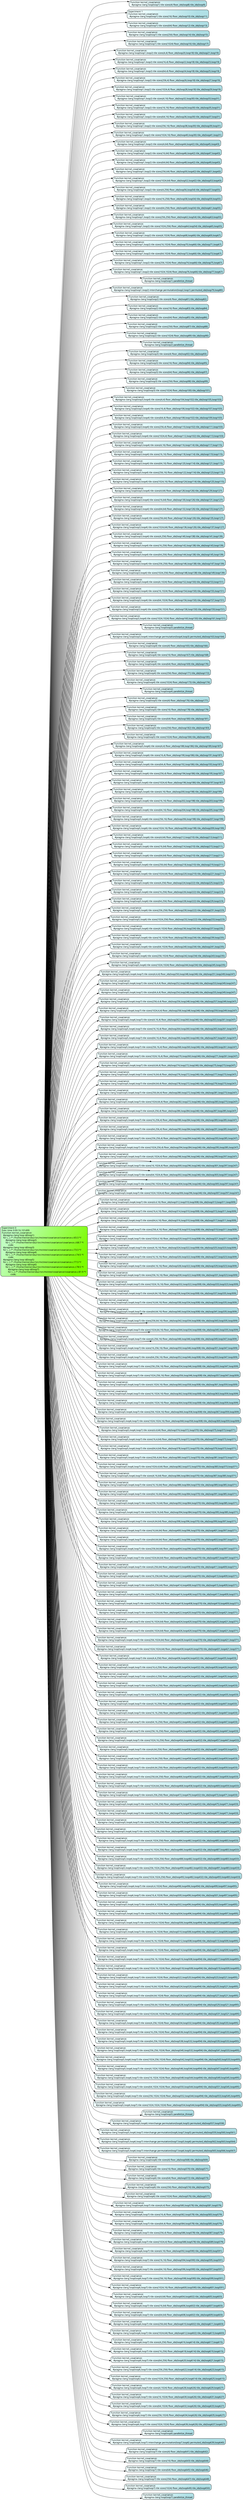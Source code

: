 digraph G {
rankdir=LR;
n140646273176528[shape=box color="grey30" penwidth=2 fillcolor="darkseagreen1:lawngreen" style="filled,rounded" gradientangle=315 fontname="Calibri Light" label="Experiment 0\lExec time 0:00:16.101499\lFunction kernel_covariance:\l  #pragma clang loop id(loop1)\l  for (...) /* //home/meinersbur/src/mctree/covariance/covariance.c:65:3 */\l      #pragma clang loop id(loop2)\l      for (...) /* //home/meinersbur/src/mctree/covariance/covariance.c:68:7 */\l          code;\l  #pragma clang loop id(loop3)\l  for (...) /* //home/meinersbur/src/mctree/covariance/covariance.c:73:3 */\l      #pragma clang loop id(loop4)\l      for (...) /* //home/meinersbur/src/mctree/covariance/covariance.c:74:5 */\l          code;\l  #pragma clang loop id(loop5)\l  for (...) /* //home/meinersbur/src/mctree/covariance/covariance.c:77:3 */\l      #pragma clang loop id(loop6)\l      for (...) /* //home/meinersbur/src/mctree/covariance/covariance.c:78:5 */\l          #pragma clang loop id(loop7)\l          for (...) /* //home/meinersbur/src/mctree/covariance/covariance.c:81:9 */\l              code;\l"];

n140646277862400[shape=box color="grey30" penwidth=2 fillcolor="azure:powderblue" style="filled,rounded" gradientangle=315 fontname="Calibri Light" label="Function kernel_covariance:\l  #pragma clang loop(loop1) tile sizes(4) floor_ids(loop8) tile_ids(loop9)\l"];
n140646273176528 -> n140646277862400;

n140646277863888[shape=box color="grey30" penwidth=2 fillcolor="azure:powderblue" style="filled,rounded" gradientangle=315 fontname="Calibri Light" label="Experiment 1\lFunction kernel_covariance:\l  #pragma clang loop(loop1) tile sizes(16) floor_ids(loop10) tile_ids(loop11)\l"];
n140646273176528 -> n140646277863888;

n140646277774496[shape=box color="grey30" penwidth=2 fillcolor="azure:powderblue" style="filled,rounded" gradientangle=315 fontname="Calibri Light" label="Function kernel_covariance:\l  #pragma clang loop(loop1) tile sizes(64) floor_ids(loop12) tile_ids(loop13)\l"];
n140646273176528 -> n140646277774496;

n140646277771520[shape=box color="grey30" penwidth=2 fillcolor="azure:powderblue" style="filled,rounded" gradientangle=315 fontname="Calibri Light" label="Function kernel_covariance:\l  #pragma clang loop(loop1) tile sizes(256) floor_ids(loop14) tile_ids(loop15)\l"];
n140646273176528 -> n140646277771520;

n140646273300320[shape=box color="grey30" penwidth=2 fillcolor="azure:powderblue" style="filled,rounded" gradientangle=315 fontname="Calibri Light" label="Function kernel_covariance:\l  #pragma clang loop(loop1) tile sizes(1024) floor_ids(loop16) tile_ids(loop17)\l"];
n140646273176528 -> n140646273300320;

n140646273299840[shape=box color="grey30" penwidth=2 fillcolor="azure:powderblue" style="filled,rounded" gradientangle=315 fontname="Calibri Light" label="Function kernel_covariance:\l  #pragma clang loop(loop1,loop2) tile sizes(4,4) floor_ids(loop20,loop18) tile_ids(loop21,loop19)\l"];
n140646273176528 -> n140646273299840;

n140646273300848[shape=box color="grey30" penwidth=2 fillcolor="azure:powderblue" style="filled,rounded" gradientangle=315 fontname="Calibri Light" label="Function kernel_covariance:\l  #pragma clang loop(loop1,loop2) tile sizes(16,4) floor_ids(loop22,loop18) tile_ids(loop23,loop19)\l"];
n140646273176528 -> n140646273300848;

n140646273300992[shape=box color="grey30" penwidth=2 fillcolor="azure:powderblue" style="filled,rounded" gradientangle=315 fontname="Calibri Light" label="Function kernel_covariance:\l  #pragma clang loop(loop1,loop2) tile sizes(64,4) floor_ids(loop24,loop18) tile_ids(loop25,loop19)\l"];
n140646273176528 -> n140646273300992;

n140646273301232[shape=box color="grey30" penwidth=2 fillcolor="azure:powderblue" style="filled,rounded" gradientangle=315 fontname="Calibri Light" label="Function kernel_covariance:\l  #pragma clang loop(loop1,loop2) tile sizes(256,4) floor_ids(loop26,loop18) tile_ids(loop27,loop19)\l"];
n140646273176528 -> n140646273301232;

n140646273301472[shape=box color="grey30" penwidth=2 fillcolor="azure:powderblue" style="filled,rounded" gradientangle=315 fontname="Calibri Light" label="Function kernel_covariance:\l  #pragma clang loop(loop1,loop2) tile sizes(1024,4) floor_ids(loop28,loop18) tile_ids(loop29,loop19)\l"];
n140646273176528 -> n140646273301472;

n140646273301856[shape=box color="grey30" penwidth=2 fillcolor="azure:powderblue" style="filled,rounded" gradientangle=315 fontname="Calibri Light" label="Function kernel_covariance:\l  #pragma clang loop(loop1,loop2) tile sizes(4,16) floor_ids(loop32,loop30) tile_ids(loop33,loop31)\l"];
n140646273176528 -> n140646273301856;

n140646273302096[shape=box color="grey30" penwidth=2 fillcolor="azure:powderblue" style="filled,rounded" gradientangle=315 fontname="Calibri Light" label="Function kernel_covariance:\l  #pragma clang loop(loop1,loop2) tile sizes(16,16) floor_ids(loop34,loop30) tile_ids(loop35,loop31)\l"];
n140646273176528 -> n140646273302096;

n140646273302336[shape=box color="grey30" penwidth=2 fillcolor="azure:powderblue" style="filled,rounded" gradientangle=315 fontname="Calibri Light" label="Function kernel_covariance:\l  #pragma clang loop(loop1,loop2) tile sizes(64,16) floor_ids(loop36,loop30) tile_ids(loop37,loop31)\l"];
n140646273176528 -> n140646273302336;

n140646251786352[shape=box color="grey30" penwidth=2 fillcolor="azure:powderblue" style="filled,rounded" gradientangle=315 fontname="Calibri Light" label="Function kernel_covariance:\l  #pragma clang loop(loop1,loop2) tile sizes(256,16) floor_ids(loop38,loop30) tile_ids(loop39,loop31)\l"];
n140646273176528 -> n140646251786352;

n140646251786592[shape=box color="grey30" penwidth=2 fillcolor="azure:powderblue" style="filled,rounded" gradientangle=315 fontname="Calibri Light" label="Function kernel_covariance:\l  #pragma clang loop(loop1,loop2) tile sizes(1024,16) floor_ids(loop40,loop30) tile_ids(loop41,loop31)\l"];
n140646273176528 -> n140646251786592;

n140646251786976[shape=box color="grey30" penwidth=2 fillcolor="azure:powderblue" style="filled,rounded" gradientangle=315 fontname="Calibri Light" label="Function kernel_covariance:\l  #pragma clang loop(loop1,loop2) tile sizes(4,64) floor_ids(loop44,loop42) tile_ids(loop45,loop43)\l"];
n140646273176528 -> n140646251786976;

n140646251787216[shape=box color="grey30" penwidth=2 fillcolor="azure:powderblue" style="filled,rounded" gradientangle=315 fontname="Calibri Light" label="Function kernel_covariance:\l  #pragma clang loop(loop1,loop2) tile sizes(16,64) floor_ids(loop46,loop42) tile_ids(loop47,loop43)\l"];
n140646273176528 -> n140646251787216;

n140646251787456[shape=box color="grey30" penwidth=2 fillcolor="azure:powderblue" style="filled,rounded" gradientangle=315 fontname="Calibri Light" label="Function kernel_covariance:\l  #pragma clang loop(loop1,loop2) tile sizes(64,64) floor_ids(loop48,loop42) tile_ids(loop49,loop43)\l"];
n140646273176528 -> n140646251787456;

n140646251787696[shape=box color="grey30" penwidth=2 fillcolor="azure:powderblue" style="filled,rounded" gradientangle=315 fontname="Calibri Light" label="Function kernel_covariance:\l  #pragma clang loop(loop1,loop2) tile sizes(256,64) floor_ids(loop50,loop42) tile_ids(loop51,loop43)\l"];
n140646273176528 -> n140646251787696;

n140646251787936[shape=box color="grey30" penwidth=2 fillcolor="azure:powderblue" style="filled,rounded" gradientangle=315 fontname="Calibri Light" label="Function kernel_covariance:\l  #pragma clang loop(loop1,loop2) tile sizes(1024,64) floor_ids(loop52,loop42) tile_ids(loop53,loop43)\l"];
n140646273176528 -> n140646251787936;

n140646251788320[shape=box color="grey30" penwidth=2 fillcolor="azure:powderblue" style="filled,rounded" gradientangle=315 fontname="Calibri Light" label="Function kernel_covariance:\l  #pragma clang loop(loop1,loop2) tile sizes(4,256) floor_ids(loop56,loop54) tile_ids(loop57,loop55)\l"];
n140646273176528 -> n140646251788320;

n140646251788560[shape=box color="grey30" penwidth=2 fillcolor="azure:powderblue" style="filled,rounded" gradientangle=315 fontname="Calibri Light" label="Function kernel_covariance:\l  #pragma clang loop(loop1,loop2) tile sizes(16,256) floor_ids(loop58,loop54) tile_ids(loop59,loop55)\l"];
n140646273176528 -> n140646251788560;

n140646251788800[shape=box color="grey30" penwidth=2 fillcolor="azure:powderblue" style="filled,rounded" gradientangle=315 fontname="Calibri Light" label="Function kernel_covariance:\l  #pragma clang loop(loop1,loop2) tile sizes(64,256) floor_ids(loop60,loop54) tile_ids(loop61,loop55)\l"];
n140646273176528 -> n140646251788800;

n140646251789040[shape=box color="grey30" penwidth=2 fillcolor="azure:powderblue" style="filled,rounded" gradientangle=315 fontname="Calibri Light" label="Function kernel_covariance:\l  #pragma clang loop(loop1,loop2) tile sizes(256,256) floor_ids(loop62,loop54) tile_ids(loop63,loop55)\l"];
n140646273176528 -> n140646251789040;

n140646251789280[shape=box color="grey30" penwidth=2 fillcolor="azure:powderblue" style="filled,rounded" gradientangle=315 fontname="Calibri Light" label="Function kernel_covariance:\l  #pragma clang loop(loop1,loop2) tile sizes(1024,256) floor_ids(loop64,loop54) tile_ids(loop65,loop55)\l"];
n140646273176528 -> n140646251789280;

n140646251789664[shape=box color="grey30" penwidth=2 fillcolor="azure:powderblue" style="filled,rounded" gradientangle=315 fontname="Calibri Light" label="Function kernel_covariance:\l  #pragma clang loop(loop1,loop2) tile sizes(4,1024) floor_ids(loop68,loop66) tile_ids(loop69,loop67)\l"];
n140646273176528 -> n140646251789664;

n140646251789904[shape=box color="grey30" penwidth=2 fillcolor="azure:powderblue" style="filled,rounded" gradientangle=315 fontname="Calibri Light" label="Function kernel_covariance:\l  #pragma clang loop(loop1,loop2) tile sizes(16,1024) floor_ids(loop70,loop66) tile_ids(loop71,loop67)\l"];
n140646273176528 -> n140646251789904;

n140646251790144[shape=box color="grey30" penwidth=2 fillcolor="azure:powderblue" style="filled,rounded" gradientangle=315 fontname="Calibri Light" label="Function kernel_covariance:\l  #pragma clang loop(loop1,loop2) tile sizes(64,1024) floor_ids(loop72,loop66) tile_ids(loop73,loop67)\l"];
n140646273176528 -> n140646251790144;

n140646251819120[shape=box color="grey30" penwidth=2 fillcolor="azure:powderblue" style="filled,rounded" gradientangle=315 fontname="Calibri Light" label="Function kernel_covariance:\l  #pragma clang loop(loop1,loop2) tile sizes(256,1024) floor_ids(loop74,loop66) tile_ids(loop75,loop67)\l"];
n140646273176528 -> n140646251819120;

n140646251819360[shape=box color="grey30" penwidth=2 fillcolor="azure:powderblue" style="filled,rounded" gradientangle=315 fontname="Calibri Light" label="Function kernel_covariance:\l  #pragma clang loop(loop1,loop2) tile sizes(1024,1024) floor_ids(loop76,loop66) tile_ids(loop77,loop67)\l"];
n140646273176528 -> n140646251819360;

n140646251819504[shape=box color="grey30" penwidth=2 fillcolor="azure:powderblue" style="filled,rounded" gradientangle=315 fontname="Calibri Light" label="Function kernel_covariance:\l  #pragma clang loop(loop1) parallelize_thread\l"];
n140646273176528 -> n140646251819504;

n140646251819840[shape=box color="grey30" penwidth=2 fillcolor="azure:powderblue" style="filled,rounded" gradientangle=315 fontname="Calibri Light" label="Function kernel_covariance:\l  #pragma clang loop(loop1,loop2) interchange permutation(loop2,loop1) permuted_ids(loop79,loop80)\l"];
n140646273176528 -> n140646251819840;

n140646251820224[shape=box color="grey30" penwidth=2 fillcolor="azure:powderblue" style="filled,rounded" gradientangle=315 fontname="Calibri Light" label="Function kernel_covariance:\l  #pragma clang loop(loop2) tile sizes(4) floor_ids(loop81) tile_ids(loop82)\l"];
n140646273176528 -> n140646251820224;

n140646251820560[shape=box color="grey30" penwidth=2 fillcolor="azure:powderblue" style="filled,rounded" gradientangle=315 fontname="Calibri Light" label="Function kernel_covariance:\l  #pragma clang loop(loop2) tile sizes(16) floor_ids(loop83) tile_ids(loop84)\l"];
n140646273176528 -> n140646251820560;

n140646251820896[shape=box color="grey30" penwidth=2 fillcolor="azure:powderblue" style="filled,rounded" gradientangle=315 fontname="Calibri Light" label="Function kernel_covariance:\l  #pragma clang loop(loop2) tile sizes(64) floor_ids(loop85) tile_ids(loop86)\l"];
n140646273176528 -> n140646251820896;

n140646251821232[shape=box color="grey30" penwidth=2 fillcolor="azure:powderblue" style="filled,rounded" gradientangle=315 fontname="Calibri Light" label="Function kernel_covariance:\l  #pragma clang loop(loop2) tile sizes(256) floor_ids(loop87) tile_ids(loop88)\l"];
n140646273176528 -> n140646251821232;

n140646251821568[shape=box color="grey30" penwidth=2 fillcolor="azure:powderblue" style="filled,rounded" gradientangle=315 fontname="Calibri Light" label="Function kernel_covariance:\l  #pragma clang loop(loop2) tile sizes(1024) floor_ids(loop89) tile_ids(loop90)\l"];
n140646273176528 -> n140646251821568;

n140646251821808[shape=box color="grey30" penwidth=2 fillcolor="azure:powderblue" style="filled,rounded" gradientangle=315 fontname="Calibri Light" label="Function kernel_covariance:\l  #pragma clang loop(loop2) parallelize_thread\l"];
n140646273176528 -> n140646251821808;

n140646251822096[shape=box color="grey30" penwidth=2 fillcolor="azure:powderblue" style="filled,rounded" gradientangle=315 fontname="Calibri Light" label="Function kernel_covariance:\l  #pragma clang loop(loop3) tile sizes(4) floor_ids(loop92) tile_ids(loop93)\l"];
n140646273176528 -> n140646251822096;

n140646251822384[shape=box color="grey30" penwidth=2 fillcolor="azure:powderblue" style="filled,rounded" gradientangle=315 fontname="Calibri Light" label="Function kernel_covariance:\l  #pragma clang loop(loop3) tile sizes(16) floor_ids(loop94) tile_ids(loop95)\l"];
n140646273176528 -> n140646251822384;

n140646251822672[shape=box color="grey30" penwidth=2 fillcolor="azure:powderblue" style="filled,rounded" gradientangle=315 fontname="Calibri Light" label="Function kernel_covariance:\l  #pragma clang loop(loop3) tile sizes(64) floor_ids(loop96) tile_ids(loop97)\l"];
n140646273176528 -> n140646251822672;

n140646251822960[shape=box color="grey30" penwidth=2 fillcolor="azure:powderblue" style="filled,rounded" gradientangle=315 fontname="Calibri Light" label="Function kernel_covariance:\l  #pragma clang loop(loop3) tile sizes(256) floor_ids(loop98) tile_ids(loop99)\l"];
n140646273176528 -> n140646251822960;

n140646251856080[shape=box color="grey30" penwidth=2 fillcolor="azure:powderblue" style="filled,rounded" gradientangle=315 fontname="Calibri Light" label="Function kernel_covariance:\l  #pragma clang loop(loop3) tile sizes(1024) floor_ids(loop100) tile_ids(loop101)\l"];
n140646273176528 -> n140646251856080;

n140646251856512[shape=box color="grey30" penwidth=2 fillcolor="azure:powderblue" style="filled,rounded" gradientangle=315 fontname="Calibri Light" label="Function kernel_covariance:\l  #pragma clang loop(loop3,loop4) tile sizes(4,4) floor_ids(loop104,loop102) tile_ids(loop105,loop103)\l"];
n140646273176528 -> n140646251856512;

n140646251856752[shape=box color="grey30" penwidth=2 fillcolor="azure:powderblue" style="filled,rounded" gradientangle=315 fontname="Calibri Light" label="Function kernel_covariance:\l  #pragma clang loop(loop3,loop4) tile sizes(16,4) floor_ids(loop106,loop102) tile_ids(loop107,loop103)\l"];
n140646273176528 -> n140646251856752;

n140646251856992[shape=box color="grey30" penwidth=2 fillcolor="azure:powderblue" style="filled,rounded" gradientangle=315 fontname="Calibri Light" label="Function kernel_covariance:\l  #pragma clang loop(loop3,loop4) tile sizes(64,4) floor_ids(loop108,loop102) tile_ids(loop109,loop103)\l"];
n140646273176528 -> n140646251856992;

n140646251857232[shape=box color="grey30" penwidth=2 fillcolor="azure:powderblue" style="filled,rounded" gradientangle=315 fontname="Calibri Light" label="Function kernel_covariance:\l  #pragma clang loop(loop3,loop4) tile sizes(256,4) floor_ids(loop110,loop102) tile_ids(loop111,loop103)\l"];
n140646273176528 -> n140646251857232;

n140646251857472[shape=box color="grey30" penwidth=2 fillcolor="azure:powderblue" style="filled,rounded" gradientangle=315 fontname="Calibri Light" label="Function kernel_covariance:\l  #pragma clang loop(loop3,loop4) tile sizes(1024,4) floor_ids(loop112,loop102) tile_ids(loop113,loop103)\l"];
n140646273176528 -> n140646251857472;

n140646251857856[shape=box color="grey30" penwidth=2 fillcolor="azure:powderblue" style="filled,rounded" gradientangle=315 fontname="Calibri Light" label="Function kernel_covariance:\l  #pragma clang loop(loop3,loop4) tile sizes(4,16) floor_ids(loop116,loop114) tile_ids(loop117,loop115)\l"];
n140646273176528 -> n140646251857856;

n140646251858096[shape=box color="grey30" penwidth=2 fillcolor="azure:powderblue" style="filled,rounded" gradientangle=315 fontname="Calibri Light" label="Function kernel_covariance:\l  #pragma clang loop(loop3,loop4) tile sizes(16,16) floor_ids(loop118,loop114) tile_ids(loop119,loop115)\l"];
n140646273176528 -> n140646251858096;

n140646251858336[shape=box color="grey30" penwidth=2 fillcolor="azure:powderblue" style="filled,rounded" gradientangle=315 fontname="Calibri Light" label="Function kernel_covariance:\l  #pragma clang loop(loop3,loop4) tile sizes(64,16) floor_ids(loop120,loop114) tile_ids(loop121,loop115)\l"];
n140646273176528 -> n140646251858336;

n140646251858576[shape=box color="grey30" penwidth=2 fillcolor="azure:powderblue" style="filled,rounded" gradientangle=315 fontname="Calibri Light" label="Function kernel_covariance:\l  #pragma clang loop(loop3,loop4) tile sizes(256,16) floor_ids(loop122,loop114) tile_ids(loop123,loop115)\l"];
n140646273176528 -> n140646251858576;

n140646251858816[shape=box color="grey30" penwidth=2 fillcolor="azure:powderblue" style="filled,rounded" gradientangle=315 fontname="Calibri Light" label="Function kernel_covariance:\l  #pragma clang loop(loop3,loop4) tile sizes(1024,16) floor_ids(loop124,loop114) tile_ids(loop125,loop115)\l"];
n140646273176528 -> n140646251858816;

n140646251859200[shape=box color="grey30" penwidth=2 fillcolor="azure:powderblue" style="filled,rounded" gradientangle=315 fontname="Calibri Light" label="Function kernel_covariance:\l  #pragma clang loop(loop3,loop4) tile sizes(4,64) floor_ids(loop128,loop126) tile_ids(loop129,loop127)\l"];
n140646273176528 -> n140646251859200;

n140646251859440[shape=box color="grey30" penwidth=2 fillcolor="azure:powderblue" style="filled,rounded" gradientangle=315 fontname="Calibri Light" label="Function kernel_covariance:\l  #pragma clang loop(loop3,loop4) tile sizes(16,64) floor_ids(loop130,loop126) tile_ids(loop131,loop127)\l"];
n140646273176528 -> n140646251859440;

n140646251859680[shape=box color="grey30" penwidth=2 fillcolor="azure:powderblue" style="filled,rounded" gradientangle=315 fontname="Calibri Light" label="Function kernel_covariance:\l  #pragma clang loop(loop3,loop4) tile sizes(64,64) floor_ids(loop132,loop126) tile_ids(loop133,loop127)\l"];
n140646273176528 -> n140646251859680;

n140646251859920[shape=box color="grey30" penwidth=2 fillcolor="azure:powderblue" style="filled,rounded" gradientangle=315 fontname="Calibri Light" label="Function kernel_covariance:\l  #pragma clang loop(loop3,loop4) tile sizes(256,64) floor_ids(loop134,loop126) tile_ids(loop135,loop127)\l"];
n140646273176528 -> n140646251859920;

n140646251880704[shape=box color="grey30" penwidth=2 fillcolor="azure:powderblue" style="filled,rounded" gradientangle=315 fontname="Calibri Light" label="Function kernel_covariance:\l  #pragma clang loop(loop3,loop4) tile sizes(1024,64) floor_ids(loop136,loop126) tile_ids(loop137,loop127)\l"];
n140646273176528 -> n140646251880704;

n140646251881088[shape=box color="grey30" penwidth=2 fillcolor="azure:powderblue" style="filled,rounded" gradientangle=315 fontname="Calibri Light" label="Function kernel_covariance:\l  #pragma clang loop(loop3,loop4) tile sizes(4,256) floor_ids(loop140,loop138) tile_ids(loop141,loop139)\l"];
n140646273176528 -> n140646251881088;

n140646251881328[shape=box color="grey30" penwidth=2 fillcolor="azure:powderblue" style="filled,rounded" gradientangle=315 fontname="Calibri Light" label="Function kernel_covariance:\l  #pragma clang loop(loop3,loop4) tile sizes(16,256) floor_ids(loop142,loop138) tile_ids(loop143,loop139)\l"];
n140646273176528 -> n140646251881328;

n140646251881568[shape=box color="grey30" penwidth=2 fillcolor="azure:powderblue" style="filled,rounded" gradientangle=315 fontname="Calibri Light" label="Function kernel_covariance:\l  #pragma clang loop(loop3,loop4) tile sizes(64,256) floor_ids(loop144,loop138) tile_ids(loop145,loop139)\l"];
n140646273176528 -> n140646251881568;

n140646251881808[shape=box color="grey30" penwidth=2 fillcolor="azure:powderblue" style="filled,rounded" gradientangle=315 fontname="Calibri Light" label="Function kernel_covariance:\l  #pragma clang loop(loop3,loop4) tile sizes(256,256) floor_ids(loop146,loop138) tile_ids(loop147,loop139)\l"];
n140646273176528 -> n140646251881808;

n140646251882048[shape=box color="grey30" penwidth=2 fillcolor="azure:powderblue" style="filled,rounded" gradientangle=315 fontname="Calibri Light" label="Function kernel_covariance:\l  #pragma clang loop(loop3,loop4) tile sizes(1024,256) floor_ids(loop148,loop138) tile_ids(loop149,loop139)\l"];
n140646273176528 -> n140646251882048;

n140646251882432[shape=box color="grey30" penwidth=2 fillcolor="azure:powderblue" style="filled,rounded" gradientangle=315 fontname="Calibri Light" label="Function kernel_covariance:\l  #pragma clang loop(loop3,loop4) tile sizes(4,1024) floor_ids(loop152,loop150) tile_ids(loop153,loop151)\l"];
n140646273176528 -> n140646251882432;

n140646251882672[shape=box color="grey30" penwidth=2 fillcolor="azure:powderblue" style="filled,rounded" gradientangle=315 fontname="Calibri Light" label="Function kernel_covariance:\l  #pragma clang loop(loop3,loop4) tile sizes(16,1024) floor_ids(loop154,loop150) tile_ids(loop155,loop151)\l"];
n140646273176528 -> n140646251882672;

n140646251882912[shape=box color="grey30" penwidth=2 fillcolor="azure:powderblue" style="filled,rounded" gradientangle=315 fontname="Calibri Light" label="Function kernel_covariance:\l  #pragma clang loop(loop3,loop4) tile sizes(64,1024) floor_ids(loop156,loop150) tile_ids(loop157,loop151)\l"];
n140646273176528 -> n140646251882912;

n140646251883152[shape=box color="grey30" penwidth=2 fillcolor="azure:powderblue" style="filled,rounded" gradientangle=315 fontname="Calibri Light" label="Function kernel_covariance:\l  #pragma clang loop(loop3,loop4) tile sizes(256,1024) floor_ids(loop158,loop150) tile_ids(loop159,loop151)\l"];
n140646273176528 -> n140646251883152;

n140646251883392[shape=box color="grey30" penwidth=2 fillcolor="azure:powderblue" style="filled,rounded" gradientangle=315 fontname="Calibri Light" label="Function kernel_covariance:\l  #pragma clang loop(loop3,loop4) tile sizes(1024,1024) floor_ids(loop160,loop150) tile_ids(loop161,loop151)\l"];
n140646273176528 -> n140646251883392;

n140646251883536[shape=box color="grey30" penwidth=2 fillcolor="azure:powderblue" style="filled,rounded" gradientangle=315 fontname="Calibri Light" label="Function kernel_covariance:\l  #pragma clang loop(loop3) parallelize_thread\l"];
n140646273176528 -> n140646251883536;

n140646251883872[shape=box color="grey30" penwidth=2 fillcolor="azure:powderblue" style="filled,rounded" gradientangle=315 fontname="Calibri Light" label="Function kernel_covariance:\l  #pragma clang loop(loop3,loop4) interchange permutation(loop4,loop3) permuted_ids(loop163,loop164)\l"];
n140646273176528 -> n140646251883872;

n140646251884256[shape=box color="grey30" penwidth=2 fillcolor="azure:powderblue" style="filled,rounded" gradientangle=315 fontname="Calibri Light" label="Function kernel_covariance:\l  #pragma clang loop(loop4) tile sizes(4) floor_ids(loop165) tile_ids(loop166)\l"];
n140646273176528 -> n140646251884256;

n140646251913328[shape=box color="grey30" penwidth=2 fillcolor="azure:powderblue" style="filled,rounded" gradientangle=315 fontname="Calibri Light" label="Function kernel_covariance:\l  #pragma clang loop(loop4) tile sizes(16) floor_ids(loop167) tile_ids(loop168)\l"];
n140646273176528 -> n140646251913328;

n140646251913664[shape=box color="grey30" penwidth=2 fillcolor="azure:powderblue" style="filled,rounded" gradientangle=315 fontname="Calibri Light" label="Function kernel_covariance:\l  #pragma clang loop(loop4) tile sizes(64) floor_ids(loop169) tile_ids(loop170)\l"];
n140646273176528 -> n140646251913664;

n140646251914000[shape=box color="grey30" penwidth=2 fillcolor="azure:powderblue" style="filled,rounded" gradientangle=315 fontname="Calibri Light" label="Function kernel_covariance:\l  #pragma clang loop(loop4) tile sizes(256) floor_ids(loop171) tile_ids(loop172)\l"];
n140646273176528 -> n140646251914000;

n140646251914336[shape=box color="grey30" penwidth=2 fillcolor="azure:powderblue" style="filled,rounded" gradientangle=315 fontname="Calibri Light" label="Function kernel_covariance:\l  #pragma clang loop(loop4) tile sizes(1024) floor_ids(loop173) tile_ids(loop174)\l"];
n140646273176528 -> n140646251914336;

n140646251914576[shape=box color="grey30" penwidth=2 fillcolor="azure:powderblue" style="filled,rounded" gradientangle=315 fontname="Calibri Light" label="Function kernel_covariance:\l  #pragma clang loop(loop4) parallelize_thread\l"];
n140646273176528 -> n140646251914576;

n140646251914864[shape=box color="grey30" penwidth=2 fillcolor="azure:powderblue" style="filled,rounded" gradientangle=315 fontname="Calibri Light" label="Function kernel_covariance:\l  #pragma clang loop(loop5) tile sizes(4) floor_ids(loop176) tile_ids(loop177)\l"];
n140646273176528 -> n140646251914864;

n140646251915152[shape=box color="grey30" penwidth=2 fillcolor="azure:powderblue" style="filled,rounded" gradientangle=315 fontname="Calibri Light" label="Function kernel_covariance:\l  #pragma clang loop(loop5) tile sizes(16) floor_ids(loop178) tile_ids(loop179)\l"];
n140646273176528 -> n140646251915152;

n140646251915440[shape=box color="grey30" penwidth=2 fillcolor="azure:powderblue" style="filled,rounded" gradientangle=315 fontname="Calibri Light" label="Function kernel_covariance:\l  #pragma clang loop(loop5) tile sizes(64) floor_ids(loop180) tile_ids(loop181)\l"];
n140646273176528 -> n140646251915440;

n140646251915728[shape=box color="grey30" penwidth=2 fillcolor="azure:powderblue" style="filled,rounded" gradientangle=315 fontname="Calibri Light" label="Function kernel_covariance:\l  #pragma clang loop(loop5) tile sizes(256) floor_ids(loop182) tile_ids(loop183)\l"];
n140646273176528 -> n140646251915728;

n140646251916016[shape=box color="grey30" penwidth=2 fillcolor="azure:powderblue" style="filled,rounded" gradientangle=315 fontname="Calibri Light" label="Function kernel_covariance:\l  #pragma clang loop(loop5) tile sizes(1024) floor_ids(loop184) tile_ids(loop185)\l"];
n140646273176528 -> n140646251916016;

n140646251916448[shape=box color="grey30" penwidth=2 fillcolor="azure:powderblue" style="filled,rounded" gradientangle=315 fontname="Calibri Light" label="Function kernel_covariance:\l  #pragma clang loop(loop5,loop6) tile sizes(4,4) floor_ids(loop188,loop186) tile_ids(loop189,loop187)\l"];
n140646273176528 -> n140646251916448;

n140646251916688[shape=box color="grey30" penwidth=2 fillcolor="azure:powderblue" style="filled,rounded" gradientangle=315 fontname="Calibri Light" label="Function kernel_covariance:\l  #pragma clang loop(loop5,loop6) tile sizes(16,4) floor_ids(loop190,loop186) tile_ids(loop191,loop187)\l"];
n140646273176528 -> n140646251916688;

n140646251916928[shape=box color="grey30" penwidth=2 fillcolor="azure:powderblue" style="filled,rounded" gradientangle=315 fontname="Calibri Light" label="Function kernel_covariance:\l  #pragma clang loop(loop5,loop6) tile sizes(64,4) floor_ids(loop192,loop186) tile_ids(loop193,loop187)\l"];
n140646273176528 -> n140646251916928;

n140646251917168[shape=box color="grey30" penwidth=2 fillcolor="azure:powderblue" style="filled,rounded" gradientangle=315 fontname="Calibri Light" label="Function kernel_covariance:\l  #pragma clang loop(loop5,loop6) tile sizes(256,4) floor_ids(loop194,loop186) tile_ids(loop195,loop187)\l"];
n140646273176528 -> n140646251917168;

n140646251946144[shape=box color="grey30" penwidth=2 fillcolor="azure:powderblue" style="filled,rounded" gradientangle=315 fontname="Calibri Light" label="Function kernel_covariance:\l  #pragma clang loop(loop5,loop6) tile sizes(1024,4) floor_ids(loop196,loop186) tile_ids(loop197,loop187)\l"];
n140646273176528 -> n140646251946144;

n140646251946528[shape=box color="grey30" penwidth=2 fillcolor="azure:powderblue" style="filled,rounded" gradientangle=315 fontname="Calibri Light" label="Function kernel_covariance:\l  #pragma clang loop(loop5,loop6) tile sizes(4,16) floor_ids(loop200,loop198) tile_ids(loop201,loop199)\l"];
n140646273176528 -> n140646251946528;

n140646251946768[shape=box color="grey30" penwidth=2 fillcolor="azure:powderblue" style="filled,rounded" gradientangle=315 fontname="Calibri Light" label="Function kernel_covariance:\l  #pragma clang loop(loop5,loop6) tile sizes(16,16) floor_ids(loop202,loop198) tile_ids(loop203,loop199)\l"];
n140646273176528 -> n140646251946768;

n140646251947008[shape=box color="grey30" penwidth=2 fillcolor="azure:powderblue" style="filled,rounded" gradientangle=315 fontname="Calibri Light" label="Function kernel_covariance:\l  #pragma clang loop(loop5,loop6) tile sizes(64,16) floor_ids(loop204,loop198) tile_ids(loop205,loop199)\l"];
n140646273176528 -> n140646251947008;

n140646251947248[shape=box color="grey30" penwidth=2 fillcolor="azure:powderblue" style="filled,rounded" gradientangle=315 fontname="Calibri Light" label="Function kernel_covariance:\l  #pragma clang loop(loop5,loop6) tile sizes(256,16) floor_ids(loop206,loop198) tile_ids(loop207,loop199)\l"];
n140646273176528 -> n140646251947248;

n140646251947488[shape=box color="grey30" penwidth=2 fillcolor="azure:powderblue" style="filled,rounded" gradientangle=315 fontname="Calibri Light" label="Function kernel_covariance:\l  #pragma clang loop(loop5,loop6) tile sizes(1024,16) floor_ids(loop208,loop198) tile_ids(loop209,loop199)\l"];
n140646273176528 -> n140646251947488;

n140646251947872[shape=box color="grey30" penwidth=2 fillcolor="azure:powderblue" style="filled,rounded" gradientangle=315 fontname="Calibri Light" label="Function kernel_covariance:\l  #pragma clang loop(loop5,loop6) tile sizes(4,64) floor_ids(loop212,loop210) tile_ids(loop213,loop211)\l"];
n140646273176528 -> n140646251947872;

n140646251948112[shape=box color="grey30" penwidth=2 fillcolor="azure:powderblue" style="filled,rounded" gradientangle=315 fontname="Calibri Light" label="Function kernel_covariance:\l  #pragma clang loop(loop5,loop6) tile sizes(16,64) floor_ids(loop214,loop210) tile_ids(loop215,loop211)\l"];
n140646273176528 -> n140646251948112;

n140646251948352[shape=box color="grey30" penwidth=2 fillcolor="azure:powderblue" style="filled,rounded" gradientangle=315 fontname="Calibri Light" label="Function kernel_covariance:\l  #pragma clang loop(loop5,loop6) tile sizes(64,64) floor_ids(loop216,loop210) tile_ids(loop217,loop211)\l"];
n140646273176528 -> n140646251948352;

n140646251948592[shape=box color="grey30" penwidth=2 fillcolor="azure:powderblue" style="filled,rounded" gradientangle=315 fontname="Calibri Light" label="Function kernel_covariance:\l  #pragma clang loop(loop5,loop6) tile sizes(256,64) floor_ids(loop218,loop210) tile_ids(loop219,loop211)\l"];
n140646273176528 -> n140646251948592;

n140646251948832[shape=box color="grey30" penwidth=2 fillcolor="azure:powderblue" style="filled,rounded" gradientangle=315 fontname="Calibri Light" label="Function kernel_covariance:\l  #pragma clang loop(loop5,loop6) tile sizes(1024,64) floor_ids(loop220,loop210) tile_ids(loop221,loop211)\l"];
n140646273176528 -> n140646251948832;

n140646251949216[shape=box color="grey30" penwidth=2 fillcolor="azure:powderblue" style="filled,rounded" gradientangle=315 fontname="Calibri Light" label="Function kernel_covariance:\l  #pragma clang loop(loop5,loop6) tile sizes(4,256) floor_ids(loop224,loop222) tile_ids(loop225,loop223)\l"];
n140646273176528 -> n140646251949216;

n140646251949456[shape=box color="grey30" penwidth=2 fillcolor="azure:powderblue" style="filled,rounded" gradientangle=315 fontname="Calibri Light" label="Function kernel_covariance:\l  #pragma clang loop(loop5,loop6) tile sizes(16,256) floor_ids(loop226,loop222) tile_ids(loop227,loop223)\l"];
n140646273176528 -> n140646251949456;

n140646251949696[shape=box color="grey30" penwidth=2 fillcolor="azure:powderblue" style="filled,rounded" gradientangle=315 fontname="Calibri Light" label="Function kernel_covariance:\l  #pragma clang loop(loop5,loop6) tile sizes(64,256) floor_ids(loop228,loop222) tile_ids(loop229,loop223)\l"];
n140646273176528 -> n140646251949696;

n140646251949936[shape=box color="grey30" penwidth=2 fillcolor="azure:powderblue" style="filled,rounded" gradientangle=315 fontname="Calibri Light" label="Function kernel_covariance:\l  #pragma clang loop(loop5,loop6) tile sizes(256,256) floor_ids(loop230,loop222) tile_ids(loop231,loop223)\l"];
n140646273176528 -> n140646251949936;

n140646251974816[shape=box color="grey30" penwidth=2 fillcolor="azure:powderblue" style="filled,rounded" gradientangle=315 fontname="Calibri Light" label="Function kernel_covariance:\l  #pragma clang loop(loop5,loop6) tile sizes(1024,256) floor_ids(loop232,loop222) tile_ids(loop233,loop223)\l"];
n140646273176528 -> n140646251974816;

n140646251975200[shape=box color="grey30" penwidth=2 fillcolor="azure:powderblue" style="filled,rounded" gradientangle=315 fontname="Calibri Light" label="Function kernel_covariance:\l  #pragma clang loop(loop5,loop6) tile sizes(4,1024) floor_ids(loop236,loop234) tile_ids(loop237,loop235)\l"];
n140646273176528 -> n140646251975200;

n140646251975440[shape=box color="grey30" penwidth=2 fillcolor="azure:powderblue" style="filled,rounded" gradientangle=315 fontname="Calibri Light" label="Function kernel_covariance:\l  #pragma clang loop(loop5,loop6) tile sizes(16,1024) floor_ids(loop238,loop234) tile_ids(loop239,loop235)\l"];
n140646273176528 -> n140646251975440;

n140646251975680[shape=box color="grey30" penwidth=2 fillcolor="azure:powderblue" style="filled,rounded" gradientangle=315 fontname="Calibri Light" label="Function kernel_covariance:\l  #pragma clang loop(loop5,loop6) tile sizes(64,1024) floor_ids(loop240,loop234) tile_ids(loop241,loop235)\l"];
n140646273176528 -> n140646251975680;

n140646251975920[shape=box color="grey30" penwidth=2 fillcolor="azure:powderblue" style="filled,rounded" gradientangle=315 fontname="Calibri Light" label="Function kernel_covariance:\l  #pragma clang loop(loop5,loop6) tile sizes(256,1024) floor_ids(loop242,loop234) tile_ids(loop243,loop235)\l"];
n140646273176528 -> n140646251975920;

n140646251976160[shape=box color="grey30" penwidth=2 fillcolor="azure:powderblue" style="filled,rounded" gradientangle=315 fontname="Calibri Light" label="Function kernel_covariance:\l  #pragma clang loop(loop5,loop6) tile sizes(1024,1024) floor_ids(loop244,loop234) tile_ids(loop245,loop235)\l"];
n140646273176528 -> n140646251976160;

n140646251976688[shape=box color="grey30" penwidth=2 fillcolor="azure:powderblue" style="filled,rounded" gradientangle=315 fontname="Calibri Light" label="Function kernel_covariance:\l  #pragma clang loop(loop5,loop6,loop7) tile sizes(4,4,4) floor_ids(loop250,loop248,loop246) tile_ids(loop251,loop249,loop247)\l"];
n140646273176528 -> n140646251976688;

n140646251976928[shape=box color="grey30" penwidth=2 fillcolor="azure:powderblue" style="filled,rounded" gradientangle=315 fontname="Calibri Light" label="Function kernel_covariance:\l  #pragma clang loop(loop5,loop6,loop7) tile sizes(16,4,4) floor_ids(loop252,loop248,loop246) tile_ids(loop253,loop249,loop247)\l"];
n140646273176528 -> n140646251976928;

n140646251977168[shape=box color="grey30" penwidth=2 fillcolor="azure:powderblue" style="filled,rounded" gradientangle=315 fontname="Calibri Light" label="Function kernel_covariance:\l  #pragma clang loop(loop5,loop6,loop7) tile sizes(64,4,4) floor_ids(loop254,loop248,loop246) tile_ids(loop255,loop249,loop247)\l"];
n140646273176528 -> n140646251977168;

n140646251977408[shape=box color="grey30" penwidth=2 fillcolor="azure:powderblue" style="filled,rounded" gradientangle=315 fontname="Calibri Light" label="Function kernel_covariance:\l  #pragma clang loop(loop5,loop6,loop7) tile sizes(256,4,4) floor_ids(loop256,loop248,loop246) tile_ids(loop257,loop249,loop247)\l"];
n140646273176528 -> n140646251977408;

n140646251977648[shape=box color="grey30" penwidth=2 fillcolor="azure:powderblue" style="filled,rounded" gradientangle=315 fontname="Calibri Light" label="Function kernel_covariance:\l  #pragma clang loop(loop5,loop6,loop7) tile sizes(1024,4,4) floor_ids(loop258,loop248,loop246) tile_ids(loop259,loop249,loop247)\l"];
n140646273176528 -> n140646251977648;

n140646251977936[shape=box color="grey30" penwidth=2 fillcolor="azure:powderblue" style="filled,rounded" gradientangle=315 fontname="Calibri Light" label="Function kernel_covariance:\l  #pragma clang loop(loop5,loop6,loop7) tile sizes(4,16,4) floor_ids(loop262,loop260,loop246) tile_ids(loop263,loop261,loop247)\l"];
n140646273176528 -> n140646251977936;

n140646251978176[shape=box color="grey30" penwidth=2 fillcolor="azure:powderblue" style="filled,rounded" gradientangle=315 fontname="Calibri Light" label="Function kernel_covariance:\l  #pragma clang loop(loop5,loop6,loop7) tile sizes(16,16,4) floor_ids(loop264,loop260,loop246) tile_ids(loop265,loop261,loop247)\l"];
n140646273176528 -> n140646251978176;

n140646251978416[shape=box color="grey30" penwidth=2 fillcolor="azure:powderblue" style="filled,rounded" gradientangle=315 fontname="Calibri Light" label="Function kernel_covariance:\l  #pragma clang loop(loop5,loop6,loop7) tile sizes(64,16,4) floor_ids(loop266,loop260,loop246) tile_ids(loop267,loop261,loop247)\l"];
n140646273176528 -> n140646251978416;

n140646251978656[shape=box color="grey30" penwidth=2 fillcolor="azure:powderblue" style="filled,rounded" gradientangle=315 fontname="Calibri Light" label="Function kernel_covariance:\l  #pragma clang loop(loop5,loop6,loop7) tile sizes(256,16,4) floor_ids(loop268,loop260,loop246) tile_ids(loop269,loop261,loop247)\l"];
n140646273176528 -> n140646251978656;

n140646252007632[shape=box color="grey30" penwidth=2 fillcolor="azure:powderblue" style="filled,rounded" gradientangle=315 fontname="Calibri Light" label="Function kernel_covariance:\l  #pragma clang loop(loop5,loop6,loop7) tile sizes(1024,16,4) floor_ids(loop270,loop260,loop246) tile_ids(loop271,loop261,loop247)\l"];
n140646273176528 -> n140646252007632;

n140646252007920[shape=box color="grey30" penwidth=2 fillcolor="azure:powderblue" style="filled,rounded" gradientangle=315 fontname="Calibri Light" label="Function kernel_covariance:\l  #pragma clang loop(loop5,loop6,loop7) tile sizes(4,64,4) floor_ids(loop274,loop272,loop246) tile_ids(loop275,loop273,loop247)\l"];
n140646273176528 -> n140646252007920;

n140646252008160[shape=box color="grey30" penwidth=2 fillcolor="azure:powderblue" style="filled,rounded" gradientangle=315 fontname="Calibri Light" label="Function kernel_covariance:\l  #pragma clang loop(loop5,loop6,loop7) tile sizes(16,64,4) floor_ids(loop276,loop272,loop246) tile_ids(loop277,loop273,loop247)\l"];
n140646273176528 -> n140646252008160;

n140646252008400[shape=box color="grey30" penwidth=2 fillcolor="azure:powderblue" style="filled,rounded" gradientangle=315 fontname="Calibri Light" label="Function kernel_covariance:\l  #pragma clang loop(loop5,loop6,loop7) tile sizes(64,64,4) floor_ids(loop278,loop272,loop246) tile_ids(loop279,loop273,loop247)\l"];
n140646273176528 -> n140646252008400;

n140646252008640[shape=box color="grey30" penwidth=2 fillcolor="azure:powderblue" style="filled,rounded" gradientangle=315 fontname="Calibri Light" label="Function kernel_covariance:\l  #pragma clang loop(loop5,loop6,loop7) tile sizes(256,64,4) floor_ids(loop280,loop272,loop246) tile_ids(loop281,loop273,loop247)\l"];
n140646273176528 -> n140646252008640;

n140646252008880[shape=box color="grey30" penwidth=2 fillcolor="azure:powderblue" style="filled,rounded" gradientangle=315 fontname="Calibri Light" label="Function kernel_covariance:\l  #pragma clang loop(loop5,loop6,loop7) tile sizes(1024,64,4) floor_ids(loop282,loop272,loop246) tile_ids(loop283,loop273,loop247)\l"];
n140646273176528 -> n140646252008880;

n140646252009168[shape=box color="grey30" penwidth=2 fillcolor="azure:powderblue" style="filled,rounded" gradientangle=315 fontname="Calibri Light" label="Function kernel_covariance:\l  #pragma clang loop(loop5,loop6,loop7) tile sizes(4,256,4) floor_ids(loop286,loop284,loop246) tile_ids(loop287,loop285,loop247)\l"];
n140646273176528 -> n140646252009168;

n140646252009408[shape=box color="grey30" penwidth=2 fillcolor="azure:powderblue" style="filled,rounded" gradientangle=315 fontname="Calibri Light" label="Function kernel_covariance:\l  #pragma clang loop(loop5,loop6,loop7) tile sizes(16,256,4) floor_ids(loop288,loop284,loop246) tile_ids(loop289,loop285,loop247)\l"];
n140646273176528 -> n140646252009408;

n140646252009648[shape=box color="grey30" penwidth=2 fillcolor="azure:powderblue" style="filled,rounded" gradientangle=315 fontname="Calibri Light" label="Function kernel_covariance:\l  #pragma clang loop(loop5,loop6,loop7) tile sizes(64,256,4) floor_ids(loop290,loop284,loop246) tile_ids(loop291,loop285,loop247)\l"];
n140646273176528 -> n140646252009648;

n140646252009888[shape=box color="grey30" penwidth=2 fillcolor="azure:powderblue" style="filled,rounded" gradientangle=315 fontname="Calibri Light" label="Function kernel_covariance:\l  #pragma clang loop(loop5,loop6,loop7) tile sizes(256,256,4) floor_ids(loop292,loop284,loop246) tile_ids(loop293,loop285,loop247)\l"];
n140646273176528 -> n140646252009888;

n140646252010128[shape=box color="grey30" penwidth=2 fillcolor="azure:powderblue" style="filled,rounded" gradientangle=315 fontname="Calibri Light" label="Function kernel_covariance:\l  #pragma clang loop(loop5,loop6,loop7) tile sizes(1024,256,4) floor_ids(loop294,loop284,loop246) tile_ids(loop295,loop285,loop247)\l"];
n140646273176528 -> n140646252010128;

n140646252010416[shape=box color="grey30" penwidth=2 fillcolor="azure:powderblue" style="filled,rounded" gradientangle=315 fontname="Calibri Light" label="Function kernel_covariance:\l  #pragma clang loop(loop5,loop6,loop7) tile sizes(4,1024,4) floor_ids(loop298,loop296,loop246) tile_ids(loop299,loop297,loop247)\l"];
n140646273176528 -> n140646252010416;

n140646252010656[shape=box color="grey30" penwidth=2 fillcolor="azure:powderblue" style="filled,rounded" gradientangle=315 fontname="Calibri Light" label="Function kernel_covariance:\l  #pragma clang loop(loop5,loop6,loop7) tile sizes(16,1024,4) floor_ids(loop300,loop296,loop246) tile_ids(loop301,loop297,loop247)\l"];
n140646273176528 -> n140646252010656;

n140646252010896[shape=box color="grey30" penwidth=2 fillcolor="azure:powderblue" style="filled,rounded" gradientangle=315 fontname="Calibri Light" label="Function kernel_covariance:\l  #pragma clang loop(loop5,loop6,loop7) tile sizes(64,1024,4) floor_ids(loop302,loop296,loop246) tile_ids(loop303,loop297,loop247)\l"];
n140646273176528 -> n140646252010896;

n140646252011136[shape=box color="grey30" penwidth=2 fillcolor="azure:powderblue" style="filled,rounded" gradientangle=315 fontname="Calibri Light" label="Function kernel_covariance:\l  #pragma clang loop(loop5,loop6,loop7) tile sizes(256,1024,4) floor_ids(loop304,loop296,loop246) tile_ids(loop305,loop297,loop247)\l"];
n140646273176528 -> n140646252011136;

n140646252011376[shape=box color="grey30" penwidth=2 fillcolor="azure:powderblue" style="filled,rounded" gradientangle=315 fontname="Calibri Light" label="Function kernel_covariance:\l  #pragma clang loop(loop5,loop6,loop7) tile sizes(1024,1024,4) floor_ids(loop306,loop296,loop246) tile_ids(loop307,loop297,loop247)\l"];
n140646273176528 -> n140646252011376;

n140646251512208[shape=box color="grey30" penwidth=2 fillcolor="azure:powderblue" style="filled,rounded" gradientangle=315 fontname="Calibri Light" label="Function kernel_covariance:\l  #pragma clang loop(loop5,loop6,loop7) tile sizes(4,4,16) floor_ids(loop312,loop310,loop308) tile_ids(loop313,loop311,loop309)\l"];
n140646273176528 -> n140646251512208;

n140646251512448[shape=box color="grey30" penwidth=2 fillcolor="azure:powderblue" style="filled,rounded" gradientangle=315 fontname="Calibri Light" label="Function kernel_covariance:\l  #pragma clang loop(loop5,loop6,loop7) tile sizes(16,4,16) floor_ids(loop314,loop310,loop308) tile_ids(loop315,loop311,loop309)\l"];
n140646273176528 -> n140646251512448;

n140646251512688[shape=box color="grey30" penwidth=2 fillcolor="azure:powderblue" style="filled,rounded" gradientangle=315 fontname="Calibri Light" label="Function kernel_covariance:\l  #pragma clang loop(loop5,loop6,loop7) tile sizes(64,4,16) floor_ids(loop316,loop310,loop308) tile_ids(loop317,loop311,loop309)\l"];
n140646273176528 -> n140646251512688;

n140646251512928[shape=box color="grey30" penwidth=2 fillcolor="azure:powderblue" style="filled,rounded" gradientangle=315 fontname="Calibri Light" label="Function kernel_covariance:\l  #pragma clang loop(loop5,loop6,loop7) tile sizes(256,4,16) floor_ids(loop318,loop310,loop308) tile_ids(loop319,loop311,loop309)\l"];
n140646273176528 -> n140646251512928;

n140646251513168[shape=box color="grey30" penwidth=2 fillcolor="azure:powderblue" style="filled,rounded" gradientangle=315 fontname="Calibri Light" label="Function kernel_covariance:\l  #pragma clang loop(loop5,loop6,loop7) tile sizes(1024,4,16) floor_ids(loop320,loop310,loop308) tile_ids(loop321,loop311,loop309)\l"];
n140646273176528 -> n140646251513168;

n140646251513456[shape=box color="grey30" penwidth=2 fillcolor="azure:powderblue" style="filled,rounded" gradientangle=315 fontname="Calibri Light" label="Function kernel_covariance:\l  #pragma clang loop(loop5,loop6,loop7) tile sizes(4,16,16) floor_ids(loop324,loop322,loop308) tile_ids(loop325,loop323,loop309)\l"];
n140646273176528 -> n140646251513456;

n140646251513696[shape=box color="grey30" penwidth=2 fillcolor="azure:powderblue" style="filled,rounded" gradientangle=315 fontname="Calibri Light" label="Function kernel_covariance:\l  #pragma clang loop(loop5,loop6,loop7) tile sizes(16,16,16) floor_ids(loop326,loop322,loop308) tile_ids(loop327,loop323,loop309)\l"];
n140646273176528 -> n140646251513696;

n140646251513936[shape=box color="grey30" penwidth=2 fillcolor="azure:powderblue" style="filled,rounded" gradientangle=315 fontname="Calibri Light" label="Function kernel_covariance:\l  #pragma clang loop(loop5,loop6,loop7) tile sizes(64,16,16) floor_ids(loop328,loop322,loop308) tile_ids(loop329,loop323,loop309)\l"];
n140646273176528 -> n140646251513936;

n140646251514176[shape=box color="grey30" penwidth=2 fillcolor="azure:powderblue" style="filled,rounded" gradientangle=315 fontname="Calibri Light" label="Function kernel_covariance:\l  #pragma clang loop(loop5,loop6,loop7) tile sizes(256,16,16) floor_ids(loop330,loop322,loop308) tile_ids(loop331,loop323,loop309)\l"];
n140646273176528 -> n140646251514176;

n140646251514416[shape=box color="grey30" penwidth=2 fillcolor="azure:powderblue" style="filled,rounded" gradientangle=315 fontname="Calibri Light" label="Function kernel_covariance:\l  #pragma clang loop(loop5,loop6,loop7) tile sizes(1024,16,16) floor_ids(loop332,loop322,loop308) tile_ids(loop333,loop323,loop309)\l"];
n140646273176528 -> n140646251514416;

n140646251514704[shape=box color="grey30" penwidth=2 fillcolor="azure:powderblue" style="filled,rounded" gradientangle=315 fontname="Calibri Light" label="Function kernel_covariance:\l  #pragma clang loop(loop5,loop6,loop7) tile sizes(4,64,16) floor_ids(loop336,loop334,loop308) tile_ids(loop337,loop335,loop309)\l"];
n140646273176528 -> n140646251514704;

n140646251514944[shape=box color="grey30" penwidth=2 fillcolor="azure:powderblue" style="filled,rounded" gradientangle=315 fontname="Calibri Light" label="Function kernel_covariance:\l  #pragma clang loop(loop5,loop6,loop7) tile sizes(16,64,16) floor_ids(loop338,loop334,loop308) tile_ids(loop339,loop335,loop309)\l"];
n140646273176528 -> n140646251514944;

n140646251515184[shape=box color="grey30" penwidth=2 fillcolor="azure:powderblue" style="filled,rounded" gradientangle=315 fontname="Calibri Light" label="Function kernel_covariance:\l  #pragma clang loop(loop5,loop6,loop7) tile sizes(64,64,16) floor_ids(loop340,loop334,loop308) tile_ids(loop341,loop335,loop309)\l"];
n140646273176528 -> n140646251515184;

n140646251515424[shape=box color="grey30" penwidth=2 fillcolor="azure:powderblue" style="filled,rounded" gradientangle=315 fontname="Calibri Light" label="Function kernel_covariance:\l  #pragma clang loop(loop5,loop6,loop7) tile sizes(256,64,16) floor_ids(loop342,loop334,loop308) tile_ids(loop343,loop335,loop309)\l"];
n140646273176528 -> n140646251515424;

n140646251515664[shape=box color="grey30" penwidth=2 fillcolor="azure:powderblue" style="filled,rounded" gradientangle=315 fontname="Calibri Light" label="Function kernel_covariance:\l  #pragma clang loop(loop5,loop6,loop7) tile sizes(1024,64,16) floor_ids(loop344,loop334,loop308) tile_ids(loop345,loop335,loop309)\l"];
n140646273176528 -> n140646251515664;

n140646251540592[shape=box color="grey30" penwidth=2 fillcolor="azure:powderblue" style="filled,rounded" gradientangle=315 fontname="Calibri Light" label="Function kernel_covariance:\l  #pragma clang loop(loop5,loop6,loop7) tile sizes(4,256,16) floor_ids(loop348,loop346,loop308) tile_ids(loop349,loop347,loop309)\l"];
n140646273176528 -> n140646251540592;

n140646251540832[shape=box color="grey30" penwidth=2 fillcolor="azure:powderblue" style="filled,rounded" gradientangle=315 fontname="Calibri Light" label="Function kernel_covariance:\l  #pragma clang loop(loop5,loop6,loop7) tile sizes(16,256,16) floor_ids(loop350,loop346,loop308) tile_ids(loop351,loop347,loop309)\l"];
n140646273176528 -> n140646251540832;

n140646251541072[shape=box color="grey30" penwidth=2 fillcolor="azure:powderblue" style="filled,rounded" gradientangle=315 fontname="Calibri Light" label="Function kernel_covariance:\l  #pragma clang loop(loop5,loop6,loop7) tile sizes(64,256,16) floor_ids(loop352,loop346,loop308) tile_ids(loop353,loop347,loop309)\l"];
n140646273176528 -> n140646251541072;

n140646251541312[shape=box color="grey30" penwidth=2 fillcolor="azure:powderblue" style="filled,rounded" gradientangle=315 fontname="Calibri Light" label="Function kernel_covariance:\l  #pragma clang loop(loop5,loop6,loop7) tile sizes(256,256,16) floor_ids(loop354,loop346,loop308) tile_ids(loop355,loop347,loop309)\l"];
n140646273176528 -> n140646251541312;

n140646251541552[shape=box color="grey30" penwidth=2 fillcolor="azure:powderblue" style="filled,rounded" gradientangle=315 fontname="Calibri Light" label="Function kernel_covariance:\l  #pragma clang loop(loop5,loop6,loop7) tile sizes(1024,256,16) floor_ids(loop356,loop346,loop308) tile_ids(loop357,loop347,loop309)\l"];
n140646273176528 -> n140646251541552;

n140646251541840[shape=box color="grey30" penwidth=2 fillcolor="azure:powderblue" style="filled,rounded" gradientangle=315 fontname="Calibri Light" label="Function kernel_covariance:\l  #pragma clang loop(loop5,loop6,loop7) tile sizes(4,1024,16) floor_ids(loop360,loop358,loop308) tile_ids(loop361,loop359,loop309)\l"];
n140646273176528 -> n140646251541840;

n140646251542080[shape=box color="grey30" penwidth=2 fillcolor="azure:powderblue" style="filled,rounded" gradientangle=315 fontname="Calibri Light" label="Function kernel_covariance:\l  #pragma clang loop(loop5,loop6,loop7) tile sizes(16,1024,16) floor_ids(loop362,loop358,loop308) tile_ids(loop363,loop359,loop309)\l"];
n140646273176528 -> n140646251542080;

n140646251542320[shape=box color="grey30" penwidth=2 fillcolor="azure:powderblue" style="filled,rounded" gradientangle=315 fontname="Calibri Light" label="Function kernel_covariance:\l  #pragma clang loop(loop5,loop6,loop7) tile sizes(64,1024,16) floor_ids(loop364,loop358,loop308) tile_ids(loop365,loop359,loop309)\l"];
n140646273176528 -> n140646251542320;

n140646251542560[shape=box color="grey30" penwidth=2 fillcolor="azure:powderblue" style="filled,rounded" gradientangle=315 fontname="Calibri Light" label="Function kernel_covariance:\l  #pragma clang loop(loop5,loop6,loop7) tile sizes(256,1024,16) floor_ids(loop366,loop358,loop308) tile_ids(loop367,loop359,loop309)\l"];
n140646273176528 -> n140646251542560;

n140646251542800[shape=box color="grey30" penwidth=2 fillcolor="azure:powderblue" style="filled,rounded" gradientangle=315 fontname="Calibri Light" label="Function kernel_covariance:\l  #pragma clang loop(loop5,loop6,loop7) tile sizes(1024,1024,16) floor_ids(loop368,loop358,loop308) tile_ids(loop369,loop359,loop309)\l"];
n140646273176528 -> n140646251542800;

n140646251543280[shape=box color="grey30" penwidth=2 fillcolor="azure:powderblue" style="filled,rounded" gradientangle=315 fontname="Calibri Light" label="Function kernel_covariance:\l  #pragma clang loop(loop5,loop6,loop7) tile sizes(4,4,64) floor_ids(loop374,loop372,loop370) tile_ids(loop375,loop373,loop371)\l"];
n140646273176528 -> n140646251543280;

n140646251543520[shape=box color="grey30" penwidth=2 fillcolor="azure:powderblue" style="filled,rounded" gradientangle=315 fontname="Calibri Light" label="Function kernel_covariance:\l  #pragma clang loop(loop5,loop6,loop7) tile sizes(16,4,64) floor_ids(loop376,loop372,loop370) tile_ids(loop377,loop373,loop371)\l"];
n140646273176528 -> n140646251543520;

n140646251543760[shape=box color="grey30" penwidth=2 fillcolor="azure:powderblue" style="filled,rounded" gradientangle=315 fontname="Calibri Light" label="Function kernel_covariance:\l  #pragma clang loop(loop5,loop6,loop7) tile sizes(64,4,64) floor_ids(loop378,loop372,loop370) tile_ids(loop379,loop373,loop371)\l"];
n140646273176528 -> n140646251543760;

n140646251544000[shape=box color="grey30" penwidth=2 fillcolor="azure:powderblue" style="filled,rounded" gradientangle=315 fontname="Calibri Light" label="Function kernel_covariance:\l  #pragma clang loop(loop5,loop6,loop7) tile sizes(256,4,64) floor_ids(loop380,loop372,loop370) tile_ids(loop381,loop373,loop371)\l"];
n140646273176528 -> n140646251544000;

n140646251544240[shape=box color="grey30" penwidth=2 fillcolor="azure:powderblue" style="filled,rounded" gradientangle=315 fontname="Calibri Light" label="Function kernel_covariance:\l  #pragma clang loop(loop5,loop6,loop7) tile sizes(1024,4,64) floor_ids(loop382,loop372,loop370) tile_ids(loop383,loop373,loop371)\l"];
n140646273176528 -> n140646251544240;

n140646251544528[shape=box color="grey30" penwidth=2 fillcolor="azure:powderblue" style="filled,rounded" gradientangle=315 fontname="Calibri Light" label="Function kernel_covariance:\l  #pragma clang loop(loop5,loop6,loop7) tile sizes(4,16,64) floor_ids(loop386,loop384,loop370) tile_ids(loop387,loop385,loop371)\l"];
n140646273176528 -> n140646251544528;

n140646251569408[shape=box color="grey30" penwidth=2 fillcolor="azure:powderblue" style="filled,rounded" gradientangle=315 fontname="Calibri Light" label="Function kernel_covariance:\l  #pragma clang loop(loop5,loop6,loop7) tile sizes(16,16,64) floor_ids(loop388,loop384,loop370) tile_ids(loop389,loop385,loop371)\l"];
n140646273176528 -> n140646251569408;

n140646251569648[shape=box color="grey30" penwidth=2 fillcolor="azure:powderblue" style="filled,rounded" gradientangle=315 fontname="Calibri Light" label="Function kernel_covariance:\l  #pragma clang loop(loop5,loop6,loop7) tile sizes(64,16,64) floor_ids(loop390,loop384,loop370) tile_ids(loop391,loop385,loop371)\l"];
n140646273176528 -> n140646251569648;

n140646251569888[shape=box color="grey30" penwidth=2 fillcolor="azure:powderblue" style="filled,rounded" gradientangle=315 fontname="Calibri Light" label="Function kernel_covariance:\l  #pragma clang loop(loop5,loop6,loop7) tile sizes(256,16,64) floor_ids(loop392,loop384,loop370) tile_ids(loop393,loop385,loop371)\l"];
n140646273176528 -> n140646251569888;

n140646251570128[shape=box color="grey30" penwidth=2 fillcolor="azure:powderblue" style="filled,rounded" gradientangle=315 fontname="Calibri Light" label="Function kernel_covariance:\l  #pragma clang loop(loop5,loop6,loop7) tile sizes(1024,16,64) floor_ids(loop394,loop384,loop370) tile_ids(loop395,loop385,loop371)\l"];
n140646273176528 -> n140646251570128;

n140646251570416[shape=box color="grey30" penwidth=2 fillcolor="azure:powderblue" style="filled,rounded" gradientangle=315 fontname="Calibri Light" label="Function kernel_covariance:\l  #pragma clang loop(loop5,loop6,loop7) tile sizes(4,64,64) floor_ids(loop398,loop396,loop370) tile_ids(loop399,loop397,loop371)\l"];
n140646273176528 -> n140646251570416;

n140646251570656[shape=box color="grey30" penwidth=2 fillcolor="azure:powderblue" style="filled,rounded" gradientangle=315 fontname="Calibri Light" label="Function kernel_covariance:\l  #pragma clang loop(loop5,loop6,loop7) tile sizes(16,64,64) floor_ids(loop400,loop396,loop370) tile_ids(loop401,loop397,loop371)\l"];
n140646273176528 -> n140646251570656;

n140646251570896[shape=box color="grey30" penwidth=2 fillcolor="azure:powderblue" style="filled,rounded" gradientangle=315 fontname="Calibri Light" label="Function kernel_covariance:\l  #pragma clang loop(loop5,loop6,loop7) tile sizes(64,64,64) floor_ids(loop402,loop396,loop370) tile_ids(loop403,loop397,loop371)\l"];
n140646273176528 -> n140646251570896;

n140646251571136[shape=box color="grey30" penwidth=2 fillcolor="azure:powderblue" style="filled,rounded" gradientangle=315 fontname="Calibri Light" label="Function kernel_covariance:\l  #pragma clang loop(loop5,loop6,loop7) tile sizes(256,64,64) floor_ids(loop404,loop396,loop370) tile_ids(loop405,loop397,loop371)\l"];
n140646273176528 -> n140646251571136;

n140646251571376[shape=box color="grey30" penwidth=2 fillcolor="azure:powderblue" style="filled,rounded" gradientangle=315 fontname="Calibri Light" label="Function kernel_covariance:\l  #pragma clang loop(loop5,loop6,loop7) tile sizes(1024,64,64) floor_ids(loop406,loop396,loop370) tile_ids(loop407,loop397,loop371)\l"];
n140646273176528 -> n140646251571376;

n140646251571664[shape=box color="grey30" penwidth=2 fillcolor="azure:powderblue" style="filled,rounded" gradientangle=315 fontname="Calibri Light" label="Function kernel_covariance:\l  #pragma clang loop(loop5,loop6,loop7) tile sizes(4,256,64) floor_ids(loop410,loop408,loop370) tile_ids(loop411,loop409,loop371)\l"];
n140646273176528 -> n140646251571664;

n140646251571904[shape=box color="grey30" penwidth=2 fillcolor="azure:powderblue" style="filled,rounded" gradientangle=315 fontname="Calibri Light" label="Function kernel_covariance:\l  #pragma clang loop(loop5,loop6,loop7) tile sizes(16,256,64) floor_ids(loop412,loop408,loop370) tile_ids(loop413,loop409,loop371)\l"];
n140646273176528 -> n140646251571904;

n140646251572144[shape=box color="grey30" penwidth=2 fillcolor="azure:powderblue" style="filled,rounded" gradientangle=315 fontname="Calibri Light" label="Function kernel_covariance:\l  #pragma clang loop(loop5,loop6,loop7) tile sizes(64,256,64) floor_ids(loop414,loop408,loop370) tile_ids(loop415,loop409,loop371)\l"];
n140646273176528 -> n140646251572144;

n140646251572384[shape=box color="grey30" penwidth=2 fillcolor="azure:powderblue" style="filled,rounded" gradientangle=315 fontname="Calibri Light" label="Function kernel_covariance:\l  #pragma clang loop(loop5,loop6,loop7) tile sizes(256,256,64) floor_ids(loop416,loop408,loop370) tile_ids(loop417,loop409,loop371)\l"];
n140646273176528 -> n140646251572384;

n140646251572624[shape=box color="grey30" penwidth=2 fillcolor="azure:powderblue" style="filled,rounded" gradientangle=315 fontname="Calibri Light" label="Function kernel_covariance:\l  #pragma clang loop(loop5,loop6,loop7) tile sizes(1024,256,64) floor_ids(loop418,loop408,loop370) tile_ids(loop419,loop409,loop371)\l"];
n140646273176528 -> n140646251572624;

n140646251572912[shape=box color="grey30" penwidth=2 fillcolor="azure:powderblue" style="filled,rounded" gradientangle=315 fontname="Calibri Light" label="Function kernel_covariance:\l  #pragma clang loop(loop5,loop6,loop7) tile sizes(4,1024,64) floor_ids(loop422,loop420,loop370) tile_ids(loop423,loop421,loop371)\l"];
n140646273176528 -> n140646251572912;

n140646251573152[shape=box color="grey30" penwidth=2 fillcolor="azure:powderblue" style="filled,rounded" gradientangle=315 fontname="Calibri Light" label="Function kernel_covariance:\l  #pragma clang loop(loop5,loop6,loop7) tile sizes(16,1024,64) floor_ids(loop424,loop420,loop370) tile_ids(loop425,loop421,loop371)\l"];
n140646273176528 -> n140646251573152;

n140646251606224[shape=box color="grey30" penwidth=2 fillcolor="azure:powderblue" style="filled,rounded" gradientangle=315 fontname="Calibri Light" label="Function kernel_covariance:\l  #pragma clang loop(loop5,loop6,loop7) tile sizes(64,1024,64) floor_ids(loop426,loop420,loop370) tile_ids(loop427,loop421,loop371)\l"];
n140646273176528 -> n140646251606224;

n140646251606464[shape=box color="grey30" penwidth=2 fillcolor="azure:powderblue" style="filled,rounded" gradientangle=315 fontname="Calibri Light" label="Function kernel_covariance:\l  #pragma clang loop(loop5,loop6,loop7) tile sizes(256,1024,64) floor_ids(loop428,loop420,loop370) tile_ids(loop429,loop421,loop371)\l"];
n140646273176528 -> n140646251606464;

n140646251606704[shape=box color="grey30" penwidth=2 fillcolor="azure:powderblue" style="filled,rounded" gradientangle=315 fontname="Calibri Light" label="Function kernel_covariance:\l  #pragma clang loop(loop5,loop6,loop7) tile sizes(1024,1024,64) floor_ids(loop430,loop420,loop370) tile_ids(loop431,loop421,loop371)\l"];
n140646273176528 -> n140646251606704;

n140646251607184[shape=box color="grey30" penwidth=2 fillcolor="azure:powderblue" style="filled,rounded" gradientangle=315 fontname="Calibri Light" label="Function kernel_covariance:\l  #pragma clang loop(loop5,loop6,loop7) tile sizes(4,4,256) floor_ids(loop436,loop434,loop432) tile_ids(loop437,loop435,loop433)\l"];
n140646273176528 -> n140646251607184;

n140646251607424[shape=box color="grey30" penwidth=2 fillcolor="azure:powderblue" style="filled,rounded" gradientangle=315 fontname="Calibri Light" label="Function kernel_covariance:\l  #pragma clang loop(loop5,loop6,loop7) tile sizes(16,4,256) floor_ids(loop438,loop434,loop432) tile_ids(loop439,loop435,loop433)\l"];
n140646273176528 -> n140646251607424;

n140646251607664[shape=box color="grey30" penwidth=2 fillcolor="azure:powderblue" style="filled,rounded" gradientangle=315 fontname="Calibri Light" label="Function kernel_covariance:\l  #pragma clang loop(loop5,loop6,loop7) tile sizes(64,4,256) floor_ids(loop440,loop434,loop432) tile_ids(loop441,loop435,loop433)\l"];
n140646273176528 -> n140646251607664;

n140646251607904[shape=box color="grey30" penwidth=2 fillcolor="azure:powderblue" style="filled,rounded" gradientangle=315 fontname="Calibri Light" label="Function kernel_covariance:\l  #pragma clang loop(loop5,loop6,loop7) tile sizes(256,4,256) floor_ids(loop442,loop434,loop432) tile_ids(loop443,loop435,loop433)\l"];
n140646273176528 -> n140646251607904;

n140646251608144[shape=box color="grey30" penwidth=2 fillcolor="azure:powderblue" style="filled,rounded" gradientangle=315 fontname="Calibri Light" label="Function kernel_covariance:\l  #pragma clang loop(loop5,loop6,loop7) tile sizes(1024,4,256) floor_ids(loop444,loop434,loop432) tile_ids(loop445,loop435,loop433)\l"];
n140646273176528 -> n140646251608144;

n140646251608432[shape=box color="grey30" penwidth=2 fillcolor="azure:powderblue" style="filled,rounded" gradientangle=315 fontname="Calibri Light" label="Function kernel_covariance:\l  #pragma clang loop(loop5,loop6,loop7) tile sizes(4,16,256) floor_ids(loop448,loop446,loop432) tile_ids(loop449,loop447,loop433)\l"];
n140646273176528 -> n140646251608432;

n140646251608672[shape=box color="grey30" penwidth=2 fillcolor="azure:powderblue" style="filled,rounded" gradientangle=315 fontname="Calibri Light" label="Function kernel_covariance:\l  #pragma clang loop(loop5,loop6,loop7) tile sizes(16,16,256) floor_ids(loop450,loop446,loop432) tile_ids(loop451,loop447,loop433)\l"];
n140646273176528 -> n140646251608672;

n140646251608912[shape=box color="grey30" penwidth=2 fillcolor="azure:powderblue" style="filled,rounded" gradientangle=315 fontname="Calibri Light" label="Function kernel_covariance:\l  #pragma clang loop(loop5,loop6,loop7) tile sizes(64,16,256) floor_ids(loop452,loop446,loop432) tile_ids(loop453,loop447,loop433)\l"];
n140646273176528 -> n140646251608912;

n140646251609152[shape=box color="grey30" penwidth=2 fillcolor="azure:powderblue" style="filled,rounded" gradientangle=315 fontname="Calibri Light" label="Function kernel_covariance:\l  #pragma clang loop(loop5,loop6,loop7) tile sizes(256,16,256) floor_ids(loop454,loop446,loop432) tile_ids(loop455,loop447,loop433)\l"];
n140646273176528 -> n140646251609152;

n140646251609392[shape=box color="grey30" penwidth=2 fillcolor="azure:powderblue" style="filled,rounded" gradientangle=315 fontname="Calibri Light" label="Function kernel_covariance:\l  #pragma clang loop(loop5,loop6,loop7) tile sizes(1024,16,256) floor_ids(loop456,loop446,loop432) tile_ids(loop457,loop447,loop433)\l"];
n140646273176528 -> n140646251609392;

n140646251609680[shape=box color="grey30" penwidth=2 fillcolor="azure:powderblue" style="filled,rounded" gradientangle=315 fontname="Calibri Light" label="Function kernel_covariance:\l  #pragma clang loop(loop5,loop6,loop7) tile sizes(4,64,256) floor_ids(loop460,loop458,loop432) tile_ids(loop461,loop459,loop433)\l"];
n140646273176528 -> n140646251609680;

n140646251609920[shape=box color="grey30" penwidth=2 fillcolor="azure:powderblue" style="filled,rounded" gradientangle=315 fontname="Calibri Light" label="Function kernel_covariance:\l  #pragma clang loop(loop5,loop6,loop7) tile sizes(16,64,256) floor_ids(loop462,loop458,loop432) tile_ids(loop463,loop459,loop433)\l"];
n140646273176528 -> n140646251609920;

n140646251638896[shape=box color="grey30" penwidth=2 fillcolor="azure:powderblue" style="filled,rounded" gradientangle=315 fontname="Calibri Light" label="Function kernel_covariance:\l  #pragma clang loop(loop5,loop6,loop7) tile sizes(64,64,256) floor_ids(loop464,loop458,loop432) tile_ids(loop465,loop459,loop433)\l"];
n140646273176528 -> n140646251638896;

n140646251639136[shape=box color="grey30" penwidth=2 fillcolor="azure:powderblue" style="filled,rounded" gradientangle=315 fontname="Calibri Light" label="Function kernel_covariance:\l  #pragma clang loop(loop5,loop6,loop7) tile sizes(256,64,256) floor_ids(loop466,loop458,loop432) tile_ids(loop467,loop459,loop433)\l"];
n140646273176528 -> n140646251639136;

n140646251639376[shape=box color="grey30" penwidth=2 fillcolor="azure:powderblue" style="filled,rounded" gradientangle=315 fontname="Calibri Light" label="Function kernel_covariance:\l  #pragma clang loop(loop5,loop6,loop7) tile sizes(1024,64,256) floor_ids(loop468,loop458,loop432) tile_ids(loop469,loop459,loop433)\l"];
n140646273176528 -> n140646251639376;

n140646251639664[shape=box color="grey30" penwidth=2 fillcolor="azure:powderblue" style="filled,rounded" gradientangle=315 fontname="Calibri Light" label="Function kernel_covariance:\l  #pragma clang loop(loop5,loop6,loop7) tile sizes(4,256,256) floor_ids(loop472,loop470,loop432) tile_ids(loop473,loop471,loop433)\l"];
n140646273176528 -> n140646251639664;

n140646251639904[shape=box color="grey30" penwidth=2 fillcolor="azure:powderblue" style="filled,rounded" gradientangle=315 fontname="Calibri Light" label="Function kernel_covariance:\l  #pragma clang loop(loop5,loop6,loop7) tile sizes(16,256,256) floor_ids(loop474,loop470,loop432) tile_ids(loop475,loop471,loop433)\l"];
n140646273176528 -> n140646251639904;

n140646251640144[shape=box color="grey30" penwidth=2 fillcolor="azure:powderblue" style="filled,rounded" gradientangle=315 fontname="Calibri Light" label="Function kernel_covariance:\l  #pragma clang loop(loop5,loop6,loop7) tile sizes(64,256,256) floor_ids(loop476,loop470,loop432) tile_ids(loop477,loop471,loop433)\l"];
n140646273176528 -> n140646251640144;

n140646251640384[shape=box color="grey30" penwidth=2 fillcolor="azure:powderblue" style="filled,rounded" gradientangle=315 fontname="Calibri Light" label="Function kernel_covariance:\l  #pragma clang loop(loop5,loop6,loop7) tile sizes(256,256,256) floor_ids(loop478,loop470,loop432) tile_ids(loop479,loop471,loop433)\l"];
n140646273176528 -> n140646251640384;

n140646251640624[shape=box color="grey30" penwidth=2 fillcolor="azure:powderblue" style="filled,rounded" gradientangle=315 fontname="Calibri Light" label="Function kernel_covariance:\l  #pragma clang loop(loop5,loop6,loop7) tile sizes(1024,256,256) floor_ids(loop480,loop470,loop432) tile_ids(loop481,loop471,loop433)\l"];
n140646273176528 -> n140646251640624;

n140646251640912[shape=box color="grey30" penwidth=2 fillcolor="azure:powderblue" style="filled,rounded" gradientangle=315 fontname="Calibri Light" label="Function kernel_covariance:\l  #pragma clang loop(loop5,loop6,loop7) tile sizes(4,1024,256) floor_ids(loop484,loop482,loop432) tile_ids(loop485,loop483,loop433)\l"];
n140646273176528 -> n140646251640912;

n140646251641152[shape=box color="grey30" penwidth=2 fillcolor="azure:powderblue" style="filled,rounded" gradientangle=315 fontname="Calibri Light" label="Function kernel_covariance:\l  #pragma clang loop(loop5,loop6,loop7) tile sizes(16,1024,256) floor_ids(loop486,loop482,loop432) tile_ids(loop487,loop483,loop433)\l"];
n140646273176528 -> n140646251641152;

n140646251641392[shape=box color="grey30" penwidth=2 fillcolor="azure:powderblue" style="filled,rounded" gradientangle=315 fontname="Calibri Light" label="Function kernel_covariance:\l  #pragma clang loop(loop5,loop6,loop7) tile sizes(64,1024,256) floor_ids(loop488,loop482,loop432) tile_ids(loop489,loop483,loop433)\l"];
n140646273176528 -> n140646251641392;

n140646251641632[shape=box color="grey30" penwidth=2 fillcolor="azure:powderblue" style="filled,rounded" gradientangle=315 fontname="Calibri Light" label="Function kernel_covariance:\l  #pragma clang loop(loop5,loop6,loop7) tile sizes(256,1024,256) floor_ids(loop490,loop482,loop432) tile_ids(loop491,loop483,loop433)\l"];
n140646273176528 -> n140646251641632;

n140646251641872[shape=box color="grey30" penwidth=2 fillcolor="azure:powderblue" style="filled,rounded" gradientangle=315 fontname="Calibri Light" label="Function kernel_covariance:\l  #pragma clang loop(loop5,loop6,loop7) tile sizes(1024,1024,256) floor_ids(loop492,loop482,loop432) tile_ids(loop493,loop483,loop433)\l"];
n140646273176528 -> n140646251641872;

n140646251642352[shape=box color="grey30" penwidth=2 fillcolor="azure:powderblue" style="filled,rounded" gradientangle=315 fontname="Calibri Light" label="Function kernel_covariance:\l  #pragma clang loop(loop5,loop6,loop7) tile sizes(4,4,1024) floor_ids(loop498,loop496,loop494) tile_ids(loop499,loop497,loop495)\l"];
n140646273176528 -> n140646251642352;

n140646251642592[shape=box color="grey30" penwidth=2 fillcolor="azure:powderblue" style="filled,rounded" gradientangle=315 fontname="Calibri Light" label="Function kernel_covariance:\l  #pragma clang loop(loop5,loop6,loop7) tile sizes(16,4,1024) floor_ids(loop500,loop496,loop494) tile_ids(loop501,loop497,loop495)\l"];
n140646273176528 -> n140646251642592;

n140646251642832[shape=box color="grey30" penwidth=2 fillcolor="azure:powderblue" style="filled,rounded" gradientangle=315 fontname="Calibri Light" label="Function kernel_covariance:\l  #pragma clang loop(loop5,loop6,loop7) tile sizes(64,4,1024) floor_ids(loop502,loop496,loop494) tile_ids(loop503,loop497,loop495)\l"];
n140646273176528 -> n140646251642832;

n140646251663616[shape=box color="grey30" penwidth=2 fillcolor="azure:powderblue" style="filled,rounded" gradientangle=315 fontname="Calibri Light" label="Function kernel_covariance:\l  #pragma clang loop(loop5,loop6,loop7) tile sizes(256,4,1024) floor_ids(loop504,loop496,loop494) tile_ids(loop505,loop497,loop495)\l"];
n140646273176528 -> n140646251663616;

n140646251663856[shape=box color="grey30" penwidth=2 fillcolor="azure:powderblue" style="filled,rounded" gradientangle=315 fontname="Calibri Light" label="Function kernel_covariance:\l  #pragma clang loop(loop5,loop6,loop7) tile sizes(1024,4,1024) floor_ids(loop506,loop496,loop494) tile_ids(loop507,loop497,loop495)\l"];
n140646273176528 -> n140646251663856;

n140646251664144[shape=box color="grey30" penwidth=2 fillcolor="azure:powderblue" style="filled,rounded" gradientangle=315 fontname="Calibri Light" label="Function kernel_covariance:\l  #pragma clang loop(loop5,loop6,loop7) tile sizes(4,16,1024) floor_ids(loop510,loop508,loop494) tile_ids(loop511,loop509,loop495)\l"];
n140646273176528 -> n140646251664144;

n140646251664384[shape=box color="grey30" penwidth=2 fillcolor="azure:powderblue" style="filled,rounded" gradientangle=315 fontname="Calibri Light" label="Function kernel_covariance:\l  #pragma clang loop(loop5,loop6,loop7) tile sizes(16,16,1024) floor_ids(loop512,loop508,loop494) tile_ids(loop513,loop509,loop495)\l"];
n140646273176528 -> n140646251664384;

n140646251664624[shape=box color="grey30" penwidth=2 fillcolor="azure:powderblue" style="filled,rounded" gradientangle=315 fontname="Calibri Light" label="Function kernel_covariance:\l  #pragma clang loop(loop5,loop6,loop7) tile sizes(64,16,1024) floor_ids(loop514,loop508,loop494) tile_ids(loop515,loop509,loop495)\l"];
n140646273176528 -> n140646251664624;

n140646251664864[shape=box color="grey30" penwidth=2 fillcolor="azure:powderblue" style="filled,rounded" gradientangle=315 fontname="Calibri Light" label="Function kernel_covariance:\l  #pragma clang loop(loop5,loop6,loop7) tile sizes(256,16,1024) floor_ids(loop516,loop508,loop494) tile_ids(loop517,loop509,loop495)\l"];
n140646273176528 -> n140646251664864;

n140646251665104[shape=box color="grey30" penwidth=2 fillcolor="azure:powderblue" style="filled,rounded" gradientangle=315 fontname="Calibri Light" label="Function kernel_covariance:\l  #pragma clang loop(loop5,loop6,loop7) tile sizes(1024,16,1024) floor_ids(loop518,loop508,loop494) tile_ids(loop519,loop509,loop495)\l"];
n140646273176528 -> n140646251665104;

n140646251665392[shape=box color="grey30" penwidth=2 fillcolor="azure:powderblue" style="filled,rounded" gradientangle=315 fontname="Calibri Light" label="Function kernel_covariance:\l  #pragma clang loop(loop5,loop6,loop7) tile sizes(4,64,1024) floor_ids(loop522,loop520,loop494) tile_ids(loop523,loop521,loop495)\l"];
n140646273176528 -> n140646251665392;

n140646251665632[shape=box color="grey30" penwidth=2 fillcolor="azure:powderblue" style="filled,rounded" gradientangle=315 fontname="Calibri Light" label="Function kernel_covariance:\l  #pragma clang loop(loop5,loop6,loop7) tile sizes(16,64,1024) floor_ids(loop524,loop520,loop494) tile_ids(loop525,loop521,loop495)\l"];
n140646273176528 -> n140646251665632;

n140646251665872[shape=box color="grey30" penwidth=2 fillcolor="azure:powderblue" style="filled,rounded" gradientangle=315 fontname="Calibri Light" label="Function kernel_covariance:\l  #pragma clang loop(loop5,loop6,loop7) tile sizes(64,64,1024) floor_ids(loop526,loop520,loop494) tile_ids(loop527,loop521,loop495)\l"];
n140646273176528 -> n140646251665872;

n140646251666112[shape=box color="grey30" penwidth=2 fillcolor="azure:powderblue" style="filled,rounded" gradientangle=315 fontname="Calibri Light" label="Function kernel_covariance:\l  #pragma clang loop(loop5,loop6,loop7) tile sizes(256,64,1024) floor_ids(loop528,loop520,loop494) tile_ids(loop529,loop521,loop495)\l"];
n140646273176528 -> n140646251666112;

n140646251666352[shape=box color="grey30" penwidth=2 fillcolor="azure:powderblue" style="filled,rounded" gradientangle=315 fontname="Calibri Light" label="Function kernel_covariance:\l  #pragma clang loop(loop5,loop6,loop7) tile sizes(1024,64,1024) floor_ids(loop530,loop520,loop494) tile_ids(loop531,loop521,loop495)\l"];
n140646273176528 -> n140646251666352;

n140646251666640[shape=box color="grey30" penwidth=2 fillcolor="azure:powderblue" style="filled,rounded" gradientangle=315 fontname="Calibri Light" label="Function kernel_covariance:\l  #pragma clang loop(loop5,loop6,loop7) tile sizes(4,256,1024) floor_ids(loop534,loop532,loop494) tile_ids(loop535,loop533,loop495)\l"];
n140646273176528 -> n140646251666640;

n140646251666880[shape=box color="grey30" penwidth=2 fillcolor="azure:powderblue" style="filled,rounded" gradientangle=315 fontname="Calibri Light" label="Function kernel_covariance:\l  #pragma clang loop(loop5,loop6,loop7) tile sizes(16,256,1024) floor_ids(loop536,loop532,loop494) tile_ids(loop537,loop533,loop495)\l"];
n140646273176528 -> n140646251666880;

n140646251667120[shape=box color="grey30" penwidth=2 fillcolor="azure:powderblue" style="filled,rounded" gradientangle=315 fontname="Calibri Light" label="Function kernel_covariance:\l  #pragma clang loop(loop5,loop6,loop7) tile sizes(64,256,1024) floor_ids(loop538,loop532,loop494) tile_ids(loop539,loop533,loop495)\l"];
n140646273176528 -> n140646251667120;

n140646251667360[shape=box color="grey30" penwidth=2 fillcolor="azure:powderblue" style="filled,rounded" gradientangle=315 fontname="Calibri Light" label="Function kernel_covariance:\l  #pragma clang loop(loop5,loop6,loop7) tile sizes(256,256,1024) floor_ids(loop540,loop532,loop494) tile_ids(loop541,loop533,loop495)\l"];
n140646273176528 -> n140646251667360;

n140646251704528[shape=box color="grey30" penwidth=2 fillcolor="azure:powderblue" style="filled,rounded" gradientangle=315 fontname="Calibri Light" label="Function kernel_covariance:\l  #pragma clang loop(loop5,loop6,loop7) tile sizes(1024,256,1024) floor_ids(loop542,loop532,loop494) tile_ids(loop543,loop533,loop495)\l"];
n140646273176528 -> n140646251704528;

n140646251704816[shape=box color="grey30" penwidth=2 fillcolor="azure:powderblue" style="filled,rounded" gradientangle=315 fontname="Calibri Light" label="Function kernel_covariance:\l  #pragma clang loop(loop5,loop6,loop7) tile sizes(4,1024,1024) floor_ids(loop546,loop544,loop494) tile_ids(loop547,loop545,loop495)\l"];
n140646273176528 -> n140646251704816;

n140646251705056[shape=box color="grey30" penwidth=2 fillcolor="azure:powderblue" style="filled,rounded" gradientangle=315 fontname="Calibri Light" label="Function kernel_covariance:\l  #pragma clang loop(loop5,loop6,loop7) tile sizes(16,1024,1024) floor_ids(loop548,loop544,loop494) tile_ids(loop549,loop545,loop495)\l"];
n140646273176528 -> n140646251705056;

n140646251705296[shape=box color="grey30" penwidth=2 fillcolor="azure:powderblue" style="filled,rounded" gradientangle=315 fontname="Calibri Light" label="Function kernel_covariance:\l  #pragma clang loop(loop5,loop6,loop7) tile sizes(64,1024,1024) floor_ids(loop550,loop544,loop494) tile_ids(loop551,loop545,loop495)\l"];
n140646273176528 -> n140646251705296;

n140646251705536[shape=box color="grey30" penwidth=2 fillcolor="azure:powderblue" style="filled,rounded" gradientangle=315 fontname="Calibri Light" label="Function kernel_covariance:\l  #pragma clang loop(loop5,loop6,loop7) tile sizes(256,1024,1024) floor_ids(loop552,loop544,loop494) tile_ids(loop553,loop545,loop495)\l"];
n140646273176528 -> n140646251705536;

n140646251705776[shape=box color="grey30" penwidth=2 fillcolor="azure:powderblue" style="filled,rounded" gradientangle=315 fontname="Calibri Light" label="Function kernel_covariance:\l  #pragma clang loop(loop5,loop6,loop7) tile sizes(1024,1024,1024) floor_ids(loop554,loop544,loop494) tile_ids(loop555,loop545,loop495)\l"];
n140646273176528 -> n140646251705776;

n140646251705872[shape=box color="grey30" penwidth=2 fillcolor="azure:powderblue" style="filled,rounded" gradientangle=315 fontname="Calibri Light" label="Function kernel_covariance:\l  #pragma clang loop(loop5) parallelize_thread\l"];
n140646273176528 -> n140646251705872;

n140646251706208[shape=box color="grey30" penwidth=2 fillcolor="azure:powderblue" style="filled,rounded" gradientangle=315 fontname="Calibri Light" label="Function kernel_covariance:\l  #pragma clang loop(loop5,loop6) interchange permutation(loop6,loop5) permuted_ids(loop557,loop558)\l"];
n140646273176528 -> n140646251706208;

n140646251706544[shape=box color="grey30" penwidth=2 fillcolor="azure:powderblue" style="filled,rounded" gradientangle=315 fontname="Calibri Light" label="Function kernel_covariance:\l  #pragma clang loop(loop5,loop6,loop7) interchange permutation(loop6,loop7,loop5) permuted_ids(loop559,loop560,loop561)\l"];
n140646273176528 -> n140646251706544;

n140646251706880[shape=box color="grey30" penwidth=2 fillcolor="azure:powderblue" style="filled,rounded" gradientangle=315 fontname="Calibri Light" label="Function kernel_covariance:\l  #pragma clang loop(loop5,loop6,loop7) interchange permutation(loop7,loop5,loop6) permuted_ids(loop562,loop563,loop564)\l"];
n140646273176528 -> n140646251706880;

n140646251707216[shape=box color="grey30" penwidth=2 fillcolor="azure:powderblue" style="filled,rounded" gradientangle=315 fontname="Calibri Light" label="Function kernel_covariance:\l  #pragma clang loop(loop5,loop6,loop7) interchange permutation(loop7,loop6,loop5) permuted_ids(loop565,loop566,loop567)\l"];
n140646273176528 -> n140646251707216;

n140646251707600[shape=box color="grey30" penwidth=2 fillcolor="azure:powderblue" style="filled,rounded" gradientangle=315 fontname="Calibri Light" label="Function kernel_covariance:\l  #pragma clang loop(loop6) tile sizes(4) floor_ids(loop568) tile_ids(loop569)\l"];
n140646273176528 -> n140646251707600;

n140646251707936[shape=box color="grey30" penwidth=2 fillcolor="azure:powderblue" style="filled,rounded" gradientangle=315 fontname="Calibri Light" label="Function kernel_covariance:\l  #pragma clang loop(loop6) tile sizes(16) floor_ids(loop570) tile_ids(loop571)\l"];
n140646273176528 -> n140646251707936;

n140646251708272[shape=box color="grey30" penwidth=2 fillcolor="azure:powderblue" style="filled,rounded" gradientangle=315 fontname="Calibri Light" label="Function kernel_covariance:\l  #pragma clang loop(loop6) tile sizes(64) floor_ids(loop572) tile_ids(loop573)\l"];
n140646273176528 -> n140646251708272;

n140646251737344[shape=box color="grey30" penwidth=2 fillcolor="azure:powderblue" style="filled,rounded" gradientangle=315 fontname="Calibri Light" label="Function kernel_covariance:\l  #pragma clang loop(loop6) tile sizes(256) floor_ids(loop574) tile_ids(loop575)\l"];
n140646273176528 -> n140646251737344;

n140646251737680[shape=box color="grey30" penwidth=2 fillcolor="azure:powderblue" style="filled,rounded" gradientangle=315 fontname="Calibri Light" label="Function kernel_covariance:\l  #pragma clang loop(loop6) tile sizes(1024) floor_ids(loop576) tile_ids(loop577)\l"];
n140646273176528 -> n140646251737680;

n140646251738160[shape=box color="grey30" penwidth=2 fillcolor="azure:powderblue" style="filled,rounded" gradientangle=315 fontname="Calibri Light" label="Function kernel_covariance:\l  #pragma clang loop(loop6,loop7) tile sizes(4,4) floor_ids(loop580,loop578) tile_ids(loop581,loop579)\l"];
n140646273176528 -> n140646251738160;

n140646251738448[shape=box color="grey30" penwidth=2 fillcolor="azure:powderblue" style="filled,rounded" gradientangle=315 fontname="Calibri Light" label="Function kernel_covariance:\l  #pragma clang loop(loop6,loop7) tile sizes(16,4) floor_ids(loop582,loop578) tile_ids(loop583,loop579)\l"];
n140646273176528 -> n140646251738448;

n140646251738736[shape=box color="grey30" penwidth=2 fillcolor="azure:powderblue" style="filled,rounded" gradientangle=315 fontname="Calibri Light" label="Function kernel_covariance:\l  #pragma clang loop(loop6,loop7) tile sizes(64,4) floor_ids(loop584,loop578) tile_ids(loop585,loop579)\l"];
n140646273176528 -> n140646251738736;

n140646251739024[shape=box color="grey30" penwidth=2 fillcolor="azure:powderblue" style="filled,rounded" gradientangle=315 fontname="Calibri Light" label="Function kernel_covariance:\l  #pragma clang loop(loop6,loop7) tile sizes(256,4) floor_ids(loop586,loop578) tile_ids(loop587,loop579)\l"];
n140646273176528 -> n140646251739024;

n140646251739312[shape=box color="grey30" penwidth=2 fillcolor="azure:powderblue" style="filled,rounded" gradientangle=315 fontname="Calibri Light" label="Function kernel_covariance:\l  #pragma clang loop(loop6,loop7) tile sizes(1024,4) floor_ids(loop588,loop578) tile_ids(loop589,loop579)\l"];
n140646273176528 -> n140646251739312;

n140646251739744[shape=box color="grey30" penwidth=2 fillcolor="azure:powderblue" style="filled,rounded" gradientangle=315 fontname="Calibri Light" label="Function kernel_covariance:\l  #pragma clang loop(loop6,loop7) tile sizes(4,16) floor_ids(loop592,loop590) tile_ids(loop593,loop591)\l"];
n140646273176528 -> n140646251739744;

n140646251740032[shape=box color="grey30" penwidth=2 fillcolor="azure:powderblue" style="filled,rounded" gradientangle=315 fontname="Calibri Light" label="Function kernel_covariance:\l  #pragma clang loop(loop6,loop7) tile sizes(16,16) floor_ids(loop594,loop590) tile_ids(loop595,loop591)\l"];
n140646273176528 -> n140646251740032;

n140646251740320[shape=box color="grey30" penwidth=2 fillcolor="azure:powderblue" style="filled,rounded" gradientangle=315 fontname="Calibri Light" label="Function kernel_covariance:\l  #pragma clang loop(loop6,loop7) tile sizes(64,16) floor_ids(loop596,loop590) tile_ids(loop597,loop591)\l"];
n140646273176528 -> n140646251740320;

n140646251740608[shape=box color="grey30" penwidth=2 fillcolor="azure:powderblue" style="filled,rounded" gradientangle=315 fontname="Calibri Light" label="Function kernel_covariance:\l  #pragma clang loop(loop6,loop7) tile sizes(256,16) floor_ids(loop598,loop590) tile_ids(loop599,loop591)\l"];
n140646273176528 -> n140646251740608;

n140646251740896[shape=box color="grey30" penwidth=2 fillcolor="azure:powderblue" style="filled,rounded" gradientangle=315 fontname="Calibri Light" label="Function kernel_covariance:\l  #pragma clang loop(loop6,loop7) tile sizes(1024,16) floor_ids(loop600,loop590) tile_ids(loop601,loop591)\l"];
n140646273176528 -> n140646251740896;

n140646251241680[shape=box color="grey30" penwidth=2 fillcolor="azure:powderblue" style="filled,rounded" gradientangle=315 fontname="Calibri Light" label="Function kernel_covariance:\l  #pragma clang loop(loop6,loop7) tile sizes(4,64) floor_ids(loop604,loop602) tile_ids(loop605,loop603)\l"];
n140646273176528 -> n140646251241680;

n140646251241968[shape=box color="grey30" penwidth=2 fillcolor="azure:powderblue" style="filled,rounded" gradientangle=315 fontname="Calibri Light" label="Function kernel_covariance:\l  #pragma clang loop(loop6,loop7) tile sizes(16,64) floor_ids(loop606,loop602) tile_ids(loop607,loop603)\l"];
n140646273176528 -> n140646251241968;

n140646251242256[shape=box color="grey30" penwidth=2 fillcolor="azure:powderblue" style="filled,rounded" gradientangle=315 fontname="Calibri Light" label="Function kernel_covariance:\l  #pragma clang loop(loop6,loop7) tile sizes(64,64) floor_ids(loop608,loop602) tile_ids(loop609,loop603)\l"];
n140646273176528 -> n140646251242256;

n140646251242544[shape=box color="grey30" penwidth=2 fillcolor="azure:powderblue" style="filled,rounded" gradientangle=315 fontname="Calibri Light" label="Function kernel_covariance:\l  #pragma clang loop(loop6,loop7) tile sizes(256,64) floor_ids(loop610,loop602) tile_ids(loop611,loop603)\l"];
n140646273176528 -> n140646251242544;

n140646251242832[shape=box color="grey30" penwidth=2 fillcolor="azure:powderblue" style="filled,rounded" gradientangle=315 fontname="Calibri Light" label="Function kernel_covariance:\l  #pragma clang loop(loop6,loop7) tile sizes(1024,64) floor_ids(loop612,loop602) tile_ids(loop613,loop603)\l"];
n140646273176528 -> n140646251242832;

n140646251243264[shape=box color="grey30" penwidth=2 fillcolor="azure:powderblue" style="filled,rounded" gradientangle=315 fontname="Calibri Light" label="Function kernel_covariance:\l  #pragma clang loop(loop6,loop7) tile sizes(4,256) floor_ids(loop616,loop614) tile_ids(loop617,loop615)\l"];
n140646273176528 -> n140646251243264;

n140646251243552[shape=box color="grey30" penwidth=2 fillcolor="azure:powderblue" style="filled,rounded" gradientangle=315 fontname="Calibri Light" label="Function kernel_covariance:\l  #pragma clang loop(loop6,loop7) tile sizes(16,256) floor_ids(loop618,loop614) tile_ids(loop619,loop615)\l"];
n140646273176528 -> n140646251243552;

n140646251243840[shape=box color="grey30" penwidth=2 fillcolor="azure:powderblue" style="filled,rounded" gradientangle=315 fontname="Calibri Light" label="Function kernel_covariance:\l  #pragma clang loop(loop6,loop7) tile sizes(64,256) floor_ids(loop620,loop614) tile_ids(loop621,loop615)\l"];
n140646273176528 -> n140646251243840;

n140646251244128[shape=box color="grey30" penwidth=2 fillcolor="azure:powderblue" style="filled,rounded" gradientangle=315 fontname="Calibri Light" label="Function kernel_covariance:\l  #pragma clang loop(loop6,loop7) tile sizes(256,256) floor_ids(loop622,loop614) tile_ids(loop623,loop615)\l"];
n140646273176528 -> n140646251244128;

n140646251244416[shape=box color="grey30" penwidth=2 fillcolor="azure:powderblue" style="filled,rounded" gradientangle=315 fontname="Calibri Light" label="Function kernel_covariance:\l  #pragma clang loop(loop6,loop7) tile sizes(1024,256) floor_ids(loop624,loop614) tile_ids(loop625,loop615)\l"];
n140646273176528 -> n140646251244416;

n140646251244848[shape=box color="grey30" penwidth=2 fillcolor="azure:powderblue" style="filled,rounded" gradientangle=315 fontname="Calibri Light" label="Function kernel_covariance:\l  #pragma clang loop(loop6,loop7) tile sizes(4,1024) floor_ids(loop628,loop626) tile_ids(loop629,loop627)\l"];
n140646273176528 -> n140646251244848;

n140646251245136[shape=box color="grey30" penwidth=2 fillcolor="azure:powderblue" style="filled,rounded" gradientangle=315 fontname="Calibri Light" label="Function kernel_covariance:\l  #pragma clang loop(loop6,loop7) tile sizes(16,1024) floor_ids(loop630,loop626) tile_ids(loop631,loop627)\l"];
n140646273176528 -> n140646251245136;

n140646251245424[shape=box color="grey30" penwidth=2 fillcolor="azure:powderblue" style="filled,rounded" gradientangle=315 fontname="Calibri Light" label="Function kernel_covariance:\l  #pragma clang loop(loop6,loop7) tile sizes(64,1024) floor_ids(loop632,loop626) tile_ids(loop633,loop627)\l"];
n140646273176528 -> n140646251245424;

n140646251278544[shape=box color="grey30" penwidth=2 fillcolor="azure:powderblue" style="filled,rounded" gradientangle=315 fontname="Calibri Light" label="Function kernel_covariance:\l  #pragma clang loop(loop6,loop7) tile sizes(256,1024) floor_ids(loop634,loop626) tile_ids(loop635,loop627)\l"];
n140646273176528 -> n140646251278544;

n140646251278832[shape=box color="grey30" penwidth=2 fillcolor="azure:powderblue" style="filled,rounded" gradientangle=315 fontname="Calibri Light" label="Function kernel_covariance:\l  #pragma clang loop(loop6,loop7) tile sizes(1024,1024) floor_ids(loop636,loop626) tile_ids(loop637,loop627)\l"];
n140646273176528 -> n140646251278832;

n140646251279024[shape=box color="grey30" penwidth=2 fillcolor="azure:powderblue" style="filled,rounded" gradientangle=315 fontname="Calibri Light" label="Function kernel_covariance:\l  #pragma clang loop(loop6) parallelize_thread\l"];
n140646273176528 -> n140646251279024;

n140646251279408[shape=box color="grey30" penwidth=2 fillcolor="azure:powderblue" style="filled,rounded" gradientangle=315 fontname="Calibri Light" label="Function kernel_covariance:\l  #pragma clang loop(loop6,loop7) interchange permutation(loop7,loop6) permuted_ids(loop639,loop640)\l"];
n140646273176528 -> n140646251279408;

n140646251279840[shape=box color="grey30" penwidth=2 fillcolor="azure:powderblue" style="filled,rounded" gradientangle=315 fontname="Calibri Light" label="Function kernel_covariance:\l  #pragma clang loop(loop7) tile sizes(4) floor_ids(loop641) tile_ids(loop642)\l"];
n140646273176528 -> n140646251279840;

n140646251280224[shape=box color="grey30" penwidth=2 fillcolor="azure:powderblue" style="filled,rounded" gradientangle=315 fontname="Calibri Light" label="Function kernel_covariance:\l  #pragma clang loop(loop7) tile sizes(16) floor_ids(loop643) tile_ids(loop644)\l"];
n140646273176528 -> n140646251280224;

n140646251280608[shape=box color="grey30" penwidth=2 fillcolor="azure:powderblue" style="filled,rounded" gradientangle=315 fontname="Calibri Light" label="Function kernel_covariance:\l  #pragma clang loop(loop7) tile sizes(64) floor_ids(loop645) tile_ids(loop646)\l"];
n140646273176528 -> n140646251280608;

n140646251280992[shape=box color="grey30" penwidth=2 fillcolor="azure:powderblue" style="filled,rounded" gradientangle=315 fontname="Calibri Light" label="Function kernel_covariance:\l  #pragma clang loop(loop7) tile sizes(256) floor_ids(loop647) tile_ids(loop648)\l"];
n140646273176528 -> n140646251280992;

n140646251281376[shape=box color="grey30" penwidth=2 fillcolor="azure:powderblue" style="filled,rounded" gradientangle=315 fontname="Calibri Light" label="Function kernel_covariance:\l  #pragma clang loop(loop7) tile sizes(1024) floor_ids(loop649) tile_ids(loop650)\l"];
n140646273176528 -> n140646251281376;

n140646251281664[shape=box color="grey30" penwidth=2 fillcolor="azure:powderblue" style="filled,rounded" gradientangle=315 fontname="Calibri Light" label="Function kernel_covariance:\l  #pragma clang loop(loop7) parallelize_thread\l"];
n140646273176528 -> n140646251281664;

}
